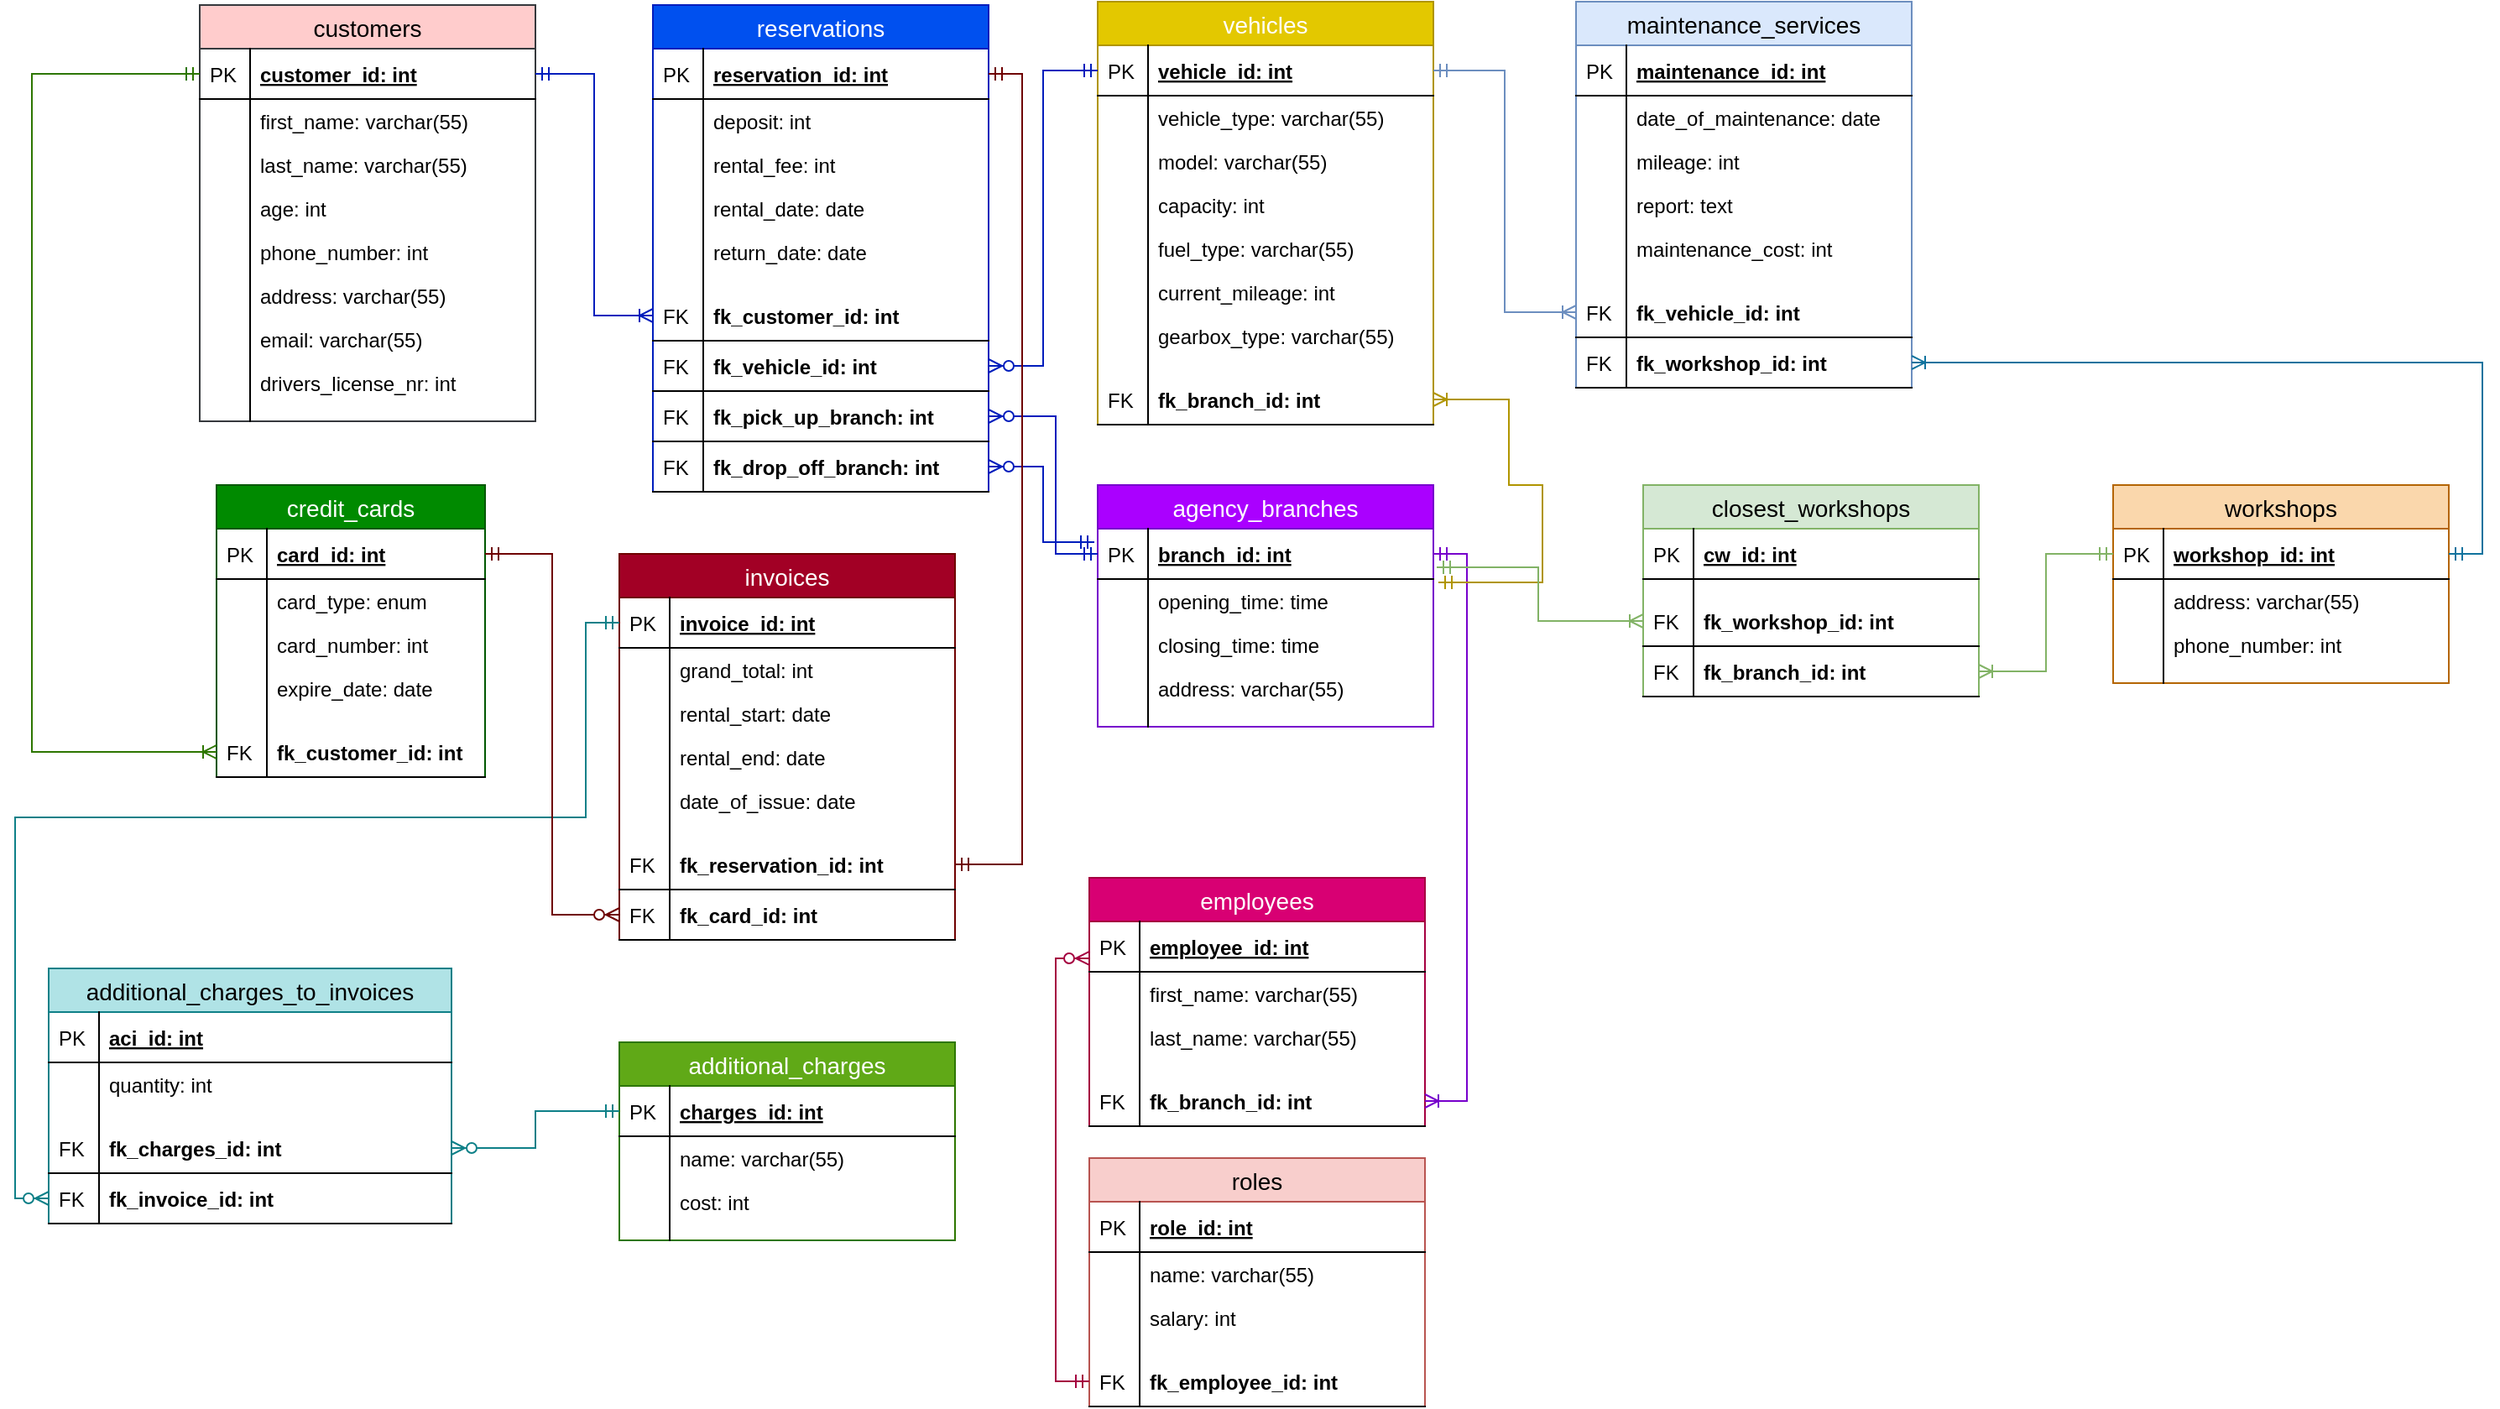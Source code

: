 <mxfile version="10.8.9" type="device"><diagram id="4nUDlGR5OaTAZPVDQe7q" name="Page-1"><mxGraphModel dx="1766" dy="704" grid="1" gridSize="10" guides="1" tooltips="1" connect="1" arrows="1" fold="1" page="1" pageScale="1" pageWidth="850" pageHeight="1100" math="0" shadow="0"><root><mxCell id="0"/><mxCell id="1" parent="0"/><mxCell id="thboX-H0x6YfW079rUM2-104" value="customers" style="swimlane;fontStyle=0;childLayout=stackLayout;horizontal=1;startSize=26;fillColor=#ffcccc;horizontalStack=0;resizeParent=1;resizeParentMax=0;resizeLast=0;collapsible=1;marginBottom=0;swimlaneFillColor=#ffffff;align=center;fontSize=14;strokeColor=#36393d;" parent="1" vertex="1"><mxGeometry x="10" y="46" width="200" height="248" as="geometry"/></mxCell><mxCell id="thboX-H0x6YfW079rUM2-105" value="customer_id: int" style="shape=partialRectangle;top=0;left=0;right=0;bottom=1;align=left;verticalAlign=middle;fillColor=none;spacingLeft=34;spacingRight=4;overflow=hidden;rotatable=0;points=[[0,0.5],[1,0.5]];portConstraint=eastwest;dropTarget=0;fontStyle=5;fontSize=12;" parent="thboX-H0x6YfW079rUM2-104" vertex="1"><mxGeometry y="26" width="200" height="30" as="geometry"/></mxCell><mxCell id="thboX-H0x6YfW079rUM2-106" value="PK" style="shape=partialRectangle;top=0;left=0;bottom=0;fillColor=none;align=left;verticalAlign=middle;spacingLeft=4;spacingRight=4;overflow=hidden;rotatable=0;points=[];portConstraint=eastwest;part=1;fontSize=12;" parent="thboX-H0x6YfW079rUM2-105" vertex="1" connectable="0"><mxGeometry width="30" height="30" as="geometry"/></mxCell><mxCell id="thboX-H0x6YfW079rUM2-107" value="first_name: varchar(55)&#10;" style="shape=partialRectangle;top=0;left=0;right=0;bottom=0;align=left;verticalAlign=top;fillColor=none;spacingLeft=34;spacingRight=4;overflow=hidden;rotatable=0;points=[[0,0.5],[1,0.5]];portConstraint=eastwest;dropTarget=0;fontSize=12;" parent="thboX-H0x6YfW079rUM2-104" vertex="1"><mxGeometry y="56" width="200" height="26" as="geometry"/></mxCell><mxCell id="thboX-H0x6YfW079rUM2-108" value="" style="shape=partialRectangle;top=0;left=0;bottom=0;fillColor=none;align=left;verticalAlign=top;spacingLeft=4;spacingRight=4;overflow=hidden;rotatable=0;points=[];portConstraint=eastwest;part=1;fontSize=12;" parent="thboX-H0x6YfW079rUM2-107" vertex="1" connectable="0"><mxGeometry width="30" height="26" as="geometry"/></mxCell><mxCell id="thboX-H0x6YfW079rUM2-109" value="last_name: varchar(55)&#10;" style="shape=partialRectangle;top=0;left=0;right=0;bottom=0;align=left;verticalAlign=top;fillColor=none;spacingLeft=34;spacingRight=4;overflow=hidden;rotatable=0;points=[[0,0.5],[1,0.5]];portConstraint=eastwest;dropTarget=0;fontSize=12;" parent="thboX-H0x6YfW079rUM2-104" vertex="1"><mxGeometry y="82" width="200" height="26" as="geometry"/></mxCell><mxCell id="thboX-H0x6YfW079rUM2-110" value="" style="shape=partialRectangle;top=0;left=0;bottom=0;fillColor=none;align=left;verticalAlign=top;spacingLeft=4;spacingRight=4;overflow=hidden;rotatable=0;points=[];portConstraint=eastwest;part=1;fontSize=12;" parent="thboX-H0x6YfW079rUM2-109" vertex="1" connectable="0"><mxGeometry width="30" height="26" as="geometry"/></mxCell><mxCell id="thboX-H0x6YfW079rUM2-321" value="age: int&#10;" style="shape=partialRectangle;top=0;left=0;right=0;bottom=0;align=left;verticalAlign=top;fillColor=none;spacingLeft=34;spacingRight=4;overflow=hidden;rotatable=0;points=[[0,0.5],[1,0.5]];portConstraint=eastwest;dropTarget=0;fontSize=12;" parent="thboX-H0x6YfW079rUM2-104" vertex="1"><mxGeometry y="108" width="200" height="26" as="geometry"/></mxCell><mxCell id="thboX-H0x6YfW079rUM2-322" value="" style="shape=partialRectangle;top=0;left=0;bottom=0;fillColor=none;align=left;verticalAlign=top;spacingLeft=4;spacingRight=4;overflow=hidden;rotatable=0;points=[];portConstraint=eastwest;part=1;fontSize=12;" parent="thboX-H0x6YfW079rUM2-321" vertex="1" connectable="0"><mxGeometry width="30" height="26" as="geometry"/></mxCell><mxCell id="thboX-H0x6YfW079rUM2-111" value="phone_number: int&#10;" style="shape=partialRectangle;top=0;left=0;right=0;bottom=0;align=left;verticalAlign=top;fillColor=none;spacingLeft=34;spacingRight=4;overflow=hidden;rotatable=0;points=[[0,0.5],[1,0.5]];portConstraint=eastwest;dropTarget=0;fontSize=12;" parent="thboX-H0x6YfW079rUM2-104" vertex="1"><mxGeometry y="134" width="200" height="26" as="geometry"/></mxCell><mxCell id="thboX-H0x6YfW079rUM2-112" value="" style="shape=partialRectangle;top=0;left=0;bottom=0;fillColor=none;align=left;verticalAlign=top;spacingLeft=4;spacingRight=4;overflow=hidden;rotatable=0;points=[];portConstraint=eastwest;part=1;fontSize=12;" parent="thboX-H0x6YfW079rUM2-111" vertex="1" connectable="0"><mxGeometry width="30" height="26" as="geometry"/></mxCell><mxCell id="thboX-H0x6YfW079rUM2-117" value="address: varchar(55)&#10;" style="shape=partialRectangle;top=0;left=0;right=0;bottom=0;align=left;verticalAlign=top;fillColor=none;spacingLeft=34;spacingRight=4;overflow=hidden;rotatable=0;points=[[0,0.5],[1,0.5]];portConstraint=eastwest;dropTarget=0;fontSize=12;" parent="thboX-H0x6YfW079rUM2-104" vertex="1"><mxGeometry y="160" width="200" height="26" as="geometry"/></mxCell><mxCell id="thboX-H0x6YfW079rUM2-118" value="" style="shape=partialRectangle;top=0;left=0;bottom=0;fillColor=none;align=left;verticalAlign=top;spacingLeft=4;spacingRight=4;overflow=hidden;rotatable=0;points=[];portConstraint=eastwest;part=1;fontSize=12;" parent="thboX-H0x6YfW079rUM2-117" vertex="1" connectable="0"><mxGeometry width="30" height="26" as="geometry"/></mxCell><mxCell id="thboX-H0x6YfW079rUM2-319" value="email: varchar(55)&#10;" style="shape=partialRectangle;top=0;left=0;right=0;bottom=0;align=left;verticalAlign=top;fillColor=none;spacingLeft=34;spacingRight=4;overflow=hidden;rotatable=0;points=[[0,0.5],[1,0.5]];portConstraint=eastwest;dropTarget=0;fontSize=12;" parent="thboX-H0x6YfW079rUM2-104" vertex="1"><mxGeometry y="186" width="200" height="26" as="geometry"/></mxCell><mxCell id="thboX-H0x6YfW079rUM2-320" value="" style="shape=partialRectangle;top=0;left=0;bottom=0;fillColor=none;align=left;verticalAlign=top;spacingLeft=4;spacingRight=4;overflow=hidden;rotatable=0;points=[];portConstraint=eastwest;part=1;fontSize=12;" parent="thboX-H0x6YfW079rUM2-319" vertex="1" connectable="0"><mxGeometry width="30" height="26" as="geometry"/></mxCell><mxCell id="thboX-H0x6YfW079rUM2-119" value="drivers_license_nr: int&#10;" style="shape=partialRectangle;top=0;left=0;right=0;bottom=0;align=left;verticalAlign=top;fillColor=none;spacingLeft=34;spacingRight=4;overflow=hidden;rotatable=0;points=[[0,0.5],[1,0.5]];portConstraint=eastwest;dropTarget=0;fontSize=12;" parent="thboX-H0x6YfW079rUM2-104" vertex="1"><mxGeometry y="212" width="200" height="26" as="geometry"/></mxCell><mxCell id="thboX-H0x6YfW079rUM2-120" value="" style="shape=partialRectangle;top=0;left=0;bottom=0;fillColor=none;align=left;verticalAlign=top;spacingLeft=4;spacingRight=4;overflow=hidden;rotatable=0;points=[];portConstraint=eastwest;part=1;fontSize=12;" parent="thboX-H0x6YfW079rUM2-119" vertex="1" connectable="0"><mxGeometry width="30" height="26" as="geometry"/></mxCell><mxCell id="thboX-H0x6YfW079rUM2-113" value="" style="shape=partialRectangle;top=0;left=0;right=0;bottom=0;align=left;verticalAlign=top;fillColor=none;spacingLeft=34;spacingRight=4;overflow=hidden;rotatable=0;points=[[0,0.5],[1,0.5]];portConstraint=eastwest;dropTarget=0;fontSize=12;" parent="thboX-H0x6YfW079rUM2-104" vertex="1"><mxGeometry y="238" width="200" height="10" as="geometry"/></mxCell><mxCell id="thboX-H0x6YfW079rUM2-114" value="" style="shape=partialRectangle;top=0;left=0;bottom=0;fillColor=none;align=left;verticalAlign=top;spacingLeft=4;spacingRight=4;overflow=hidden;rotatable=0;points=[];portConstraint=eastwest;part=1;fontSize=12;" parent="thboX-H0x6YfW079rUM2-113" vertex="1" connectable="0"><mxGeometry width="30" height="10" as="geometry"/></mxCell><mxCell id="thboX-H0x6YfW079rUM2-123" value="credit_cards" style="swimlane;fontStyle=0;childLayout=stackLayout;horizontal=1;startSize=26;fillColor=#008a00;horizontalStack=0;resizeParent=1;resizeParentMax=0;resizeLast=0;collapsible=1;marginBottom=0;swimlaneFillColor=#ffffff;align=center;fontSize=14;strokeColor=#005700;fontColor=#ffffff;" parent="1" vertex="1"><mxGeometry x="20" y="332" width="160" height="174" as="geometry"/></mxCell><mxCell id="thboX-H0x6YfW079rUM2-124" value="card_id: int" style="shape=partialRectangle;top=0;left=0;right=0;bottom=1;align=left;verticalAlign=middle;fillColor=none;spacingLeft=34;spacingRight=4;overflow=hidden;rotatable=0;points=[[0,0.5],[1,0.5]];portConstraint=eastwest;dropTarget=0;fontStyle=5;fontSize=12;" parent="thboX-H0x6YfW079rUM2-123" vertex="1"><mxGeometry y="26" width="160" height="30" as="geometry"/></mxCell><mxCell id="thboX-H0x6YfW079rUM2-125" value="PK" style="shape=partialRectangle;top=0;left=0;bottom=0;fillColor=none;align=left;verticalAlign=middle;spacingLeft=4;spacingRight=4;overflow=hidden;rotatable=0;points=[];portConstraint=eastwest;part=1;fontSize=12;" parent="thboX-H0x6YfW079rUM2-124" vertex="1" connectable="0"><mxGeometry width="30" height="30" as="geometry"/></mxCell><mxCell id="thboX-H0x6YfW079rUM2-138" value="card_type: enum" style="shape=partialRectangle;top=0;left=0;right=0;bottom=0;align=left;verticalAlign=top;fillColor=none;spacingLeft=34;spacingRight=4;overflow=hidden;rotatable=0;points=[[0,0.5],[1,0.5]];portConstraint=eastwest;dropTarget=0;fontSize=12;" parent="thboX-H0x6YfW079rUM2-123" vertex="1"><mxGeometry y="56" width="160" height="26" as="geometry"/></mxCell><mxCell id="thboX-H0x6YfW079rUM2-139" value="" style="shape=partialRectangle;top=0;left=0;bottom=0;fillColor=none;align=left;verticalAlign=top;spacingLeft=4;spacingRight=4;overflow=hidden;rotatable=0;points=[];portConstraint=eastwest;part=1;fontSize=12;" parent="thboX-H0x6YfW079rUM2-138" vertex="1" connectable="0"><mxGeometry width="30" height="26" as="geometry"/></mxCell><mxCell id="thboX-H0x6YfW079rUM2-126" value="card_number: int" style="shape=partialRectangle;top=0;left=0;right=0;bottom=0;align=left;verticalAlign=top;fillColor=none;spacingLeft=34;spacingRight=4;overflow=hidden;rotatable=0;points=[[0,0.5],[1,0.5]];portConstraint=eastwest;dropTarget=0;fontSize=12;" parent="thboX-H0x6YfW079rUM2-123" vertex="1"><mxGeometry y="82" width="160" height="26" as="geometry"/></mxCell><mxCell id="thboX-H0x6YfW079rUM2-127" value="" style="shape=partialRectangle;top=0;left=0;bottom=0;fillColor=none;align=left;verticalAlign=top;spacingLeft=4;spacingRight=4;overflow=hidden;rotatable=0;points=[];portConstraint=eastwest;part=1;fontSize=12;" parent="thboX-H0x6YfW079rUM2-126" vertex="1" connectable="0"><mxGeometry width="30" height="26" as="geometry"/></mxCell><mxCell id="thboX-H0x6YfW079rUM2-128" value="expire_date: date" style="shape=partialRectangle;top=0;left=0;right=0;bottom=0;align=left;verticalAlign=top;fillColor=none;spacingLeft=34;spacingRight=4;overflow=hidden;rotatable=0;points=[[0,0.5],[1,0.5]];portConstraint=eastwest;dropTarget=0;fontSize=12;" parent="thboX-H0x6YfW079rUM2-123" vertex="1"><mxGeometry y="108" width="160" height="26" as="geometry"/></mxCell><mxCell id="thboX-H0x6YfW079rUM2-129" value="" style="shape=partialRectangle;top=0;left=0;bottom=0;fillColor=none;align=left;verticalAlign=top;spacingLeft=4;spacingRight=4;overflow=hidden;rotatable=0;points=[];portConstraint=eastwest;part=1;fontSize=12;" parent="thboX-H0x6YfW079rUM2-128" vertex="1" connectable="0"><mxGeometry width="30" height="26" as="geometry"/></mxCell><mxCell id="thboX-H0x6YfW079rUM2-132" value="" style="shape=partialRectangle;top=0;left=0;right=0;bottom=0;align=left;verticalAlign=top;fillColor=none;spacingLeft=34;spacingRight=4;overflow=hidden;rotatable=0;points=[[0,0.5],[1,0.5]];portConstraint=eastwest;dropTarget=0;fontSize=12;" parent="thboX-H0x6YfW079rUM2-123" vertex="1"><mxGeometry y="134" width="160" height="10" as="geometry"/></mxCell><mxCell id="thboX-H0x6YfW079rUM2-133" value="" style="shape=partialRectangle;top=0;left=0;bottom=0;fillColor=none;align=left;verticalAlign=top;spacingLeft=4;spacingRight=4;overflow=hidden;rotatable=0;points=[];portConstraint=eastwest;part=1;fontSize=12;" parent="thboX-H0x6YfW079rUM2-132" vertex="1" connectable="0"><mxGeometry width="30" height="10" as="geometry"/></mxCell><mxCell id="thboX-H0x6YfW079rUM2-251" value="fk_customer_id: int" style="shape=partialRectangle;top=0;left=0;right=0;bottom=1;align=left;verticalAlign=middle;fillColor=none;spacingLeft=34;spacingRight=4;overflow=hidden;rotatable=0;points=[[0,0.5],[1,0.5]];portConstraint=eastwest;dropTarget=0;fontStyle=1;fontSize=12;" parent="thboX-H0x6YfW079rUM2-123" vertex="1"><mxGeometry y="144" width="160" height="30" as="geometry"/></mxCell><mxCell id="thboX-H0x6YfW079rUM2-252" value="FK" style="shape=partialRectangle;top=0;left=0;bottom=0;fillColor=none;align=left;verticalAlign=middle;spacingLeft=4;spacingRight=4;overflow=hidden;rotatable=0;points=[];portConstraint=eastwest;part=1;fontSize=12;" parent="thboX-H0x6YfW079rUM2-251" vertex="1" connectable="0"><mxGeometry width="30" height="30" as="geometry"/></mxCell><mxCell id="thboX-H0x6YfW079rUM2-153" value="reservations" style="swimlane;fontStyle=0;childLayout=stackLayout;horizontal=1;startSize=26;fillColor=#0050ef;horizontalStack=0;resizeParent=1;resizeParentMax=0;resizeLast=0;collapsible=1;marginBottom=0;swimlaneFillColor=#ffffff;align=center;fontSize=14;strokeColor=#001DBC;fontColor=#ffffff;" parent="1" vertex="1"><mxGeometry x="280" y="46" width="200" height="290" as="geometry"/></mxCell><mxCell id="thboX-H0x6YfW079rUM2-154" value="reservation_id: int" style="shape=partialRectangle;top=0;left=0;right=0;bottom=1;align=left;verticalAlign=middle;fillColor=none;spacingLeft=34;spacingRight=4;overflow=hidden;rotatable=0;points=[[0,0.5],[1,0.5]];portConstraint=eastwest;dropTarget=0;fontStyle=5;fontSize=12;" parent="thboX-H0x6YfW079rUM2-153" vertex="1"><mxGeometry y="26" width="200" height="30" as="geometry"/></mxCell><mxCell id="thboX-H0x6YfW079rUM2-155" value="PK" style="shape=partialRectangle;top=0;left=0;bottom=0;fillColor=none;align=left;verticalAlign=middle;spacingLeft=4;spacingRight=4;overflow=hidden;rotatable=0;points=[];portConstraint=eastwest;part=1;fontSize=12;" parent="thboX-H0x6YfW079rUM2-154" vertex="1" connectable="0"><mxGeometry width="30" height="30" as="geometry"/></mxCell><mxCell id="thboX-H0x6YfW079rUM2-156" value="deposit: int&#10;" style="shape=partialRectangle;top=0;left=0;right=0;bottom=0;align=left;verticalAlign=top;fillColor=none;spacingLeft=34;spacingRight=4;overflow=hidden;rotatable=0;points=[[0,0.5],[1,0.5]];portConstraint=eastwest;dropTarget=0;fontSize=12;" parent="thboX-H0x6YfW079rUM2-153" vertex="1"><mxGeometry y="56" width="200" height="26" as="geometry"/></mxCell><mxCell id="thboX-H0x6YfW079rUM2-157" value="" style="shape=partialRectangle;top=0;left=0;bottom=0;fillColor=none;align=left;verticalAlign=top;spacingLeft=4;spacingRight=4;overflow=hidden;rotatable=0;points=[];portConstraint=eastwest;part=1;fontSize=12;" parent="thboX-H0x6YfW079rUM2-156" vertex="1" connectable="0"><mxGeometry width="30" height="26" as="geometry"/></mxCell><mxCell id="thboX-H0x6YfW079rUM2-158" value="rental_fee: int" style="shape=partialRectangle;top=0;left=0;right=0;bottom=0;align=left;verticalAlign=top;fillColor=none;spacingLeft=34;spacingRight=4;overflow=hidden;rotatable=0;points=[[0,0.5],[1,0.5]];portConstraint=eastwest;dropTarget=0;fontSize=12;" parent="thboX-H0x6YfW079rUM2-153" vertex="1"><mxGeometry y="82" width="200" height="26" as="geometry"/></mxCell><mxCell id="thboX-H0x6YfW079rUM2-159" value="" style="shape=partialRectangle;top=0;left=0;bottom=0;fillColor=none;align=left;verticalAlign=top;spacingLeft=4;spacingRight=4;overflow=hidden;rotatable=0;points=[];portConstraint=eastwest;part=1;fontSize=12;" parent="thboX-H0x6YfW079rUM2-158" vertex="1" connectable="0"><mxGeometry width="30" height="26" as="geometry"/></mxCell><mxCell id="thboX-H0x6YfW079rUM2-160" value="rental_date: date&#10;" style="shape=partialRectangle;top=0;left=0;right=0;bottom=0;align=left;verticalAlign=top;fillColor=none;spacingLeft=34;spacingRight=4;overflow=hidden;rotatable=0;points=[[0,0.5],[1,0.5]];portConstraint=eastwest;dropTarget=0;fontSize=12;" parent="thboX-H0x6YfW079rUM2-153" vertex="1"><mxGeometry y="108" width="200" height="26" as="geometry"/></mxCell><mxCell id="thboX-H0x6YfW079rUM2-161" value="" style="shape=partialRectangle;top=0;left=0;bottom=0;fillColor=none;align=left;verticalAlign=top;spacingLeft=4;spacingRight=4;overflow=hidden;rotatable=0;points=[];portConstraint=eastwest;part=1;fontSize=12;" parent="thboX-H0x6YfW079rUM2-160" vertex="1" connectable="0"><mxGeometry width="30" height="26" as="geometry"/></mxCell><mxCell id="thboX-H0x6YfW079rUM2-162" value="return_date: date&#10;" style="shape=partialRectangle;top=0;left=0;right=0;bottom=0;align=left;verticalAlign=top;fillColor=none;spacingLeft=34;spacingRight=4;overflow=hidden;rotatable=0;points=[[0,0.5],[1,0.5]];portConstraint=eastwest;dropTarget=0;fontSize=12;" parent="thboX-H0x6YfW079rUM2-153" vertex="1"><mxGeometry y="134" width="200" height="26" as="geometry"/></mxCell><mxCell id="thboX-H0x6YfW079rUM2-163" value="" style="shape=partialRectangle;top=0;left=0;bottom=0;fillColor=none;align=left;verticalAlign=top;spacingLeft=4;spacingRight=4;overflow=hidden;rotatable=0;points=[];portConstraint=eastwest;part=1;fontSize=12;" parent="thboX-H0x6YfW079rUM2-162" vertex="1" connectable="0"><mxGeometry width="30" height="26" as="geometry"/></mxCell><mxCell id="thboX-H0x6YfW079rUM2-168" value="" style="shape=partialRectangle;top=0;left=0;right=0;bottom=0;align=left;verticalAlign=top;fillColor=none;spacingLeft=34;spacingRight=4;overflow=hidden;rotatable=0;points=[[0,0.5],[1,0.5]];portConstraint=eastwest;dropTarget=0;fontSize=12;" parent="thboX-H0x6YfW079rUM2-153" vertex="1"><mxGeometry y="160" width="200" height="10" as="geometry"/></mxCell><mxCell id="thboX-H0x6YfW079rUM2-169" value="" style="shape=partialRectangle;top=0;left=0;bottom=0;fillColor=none;align=left;verticalAlign=top;spacingLeft=4;spacingRight=4;overflow=hidden;rotatable=0;points=[];portConstraint=eastwest;part=1;fontSize=12;" parent="thboX-H0x6YfW079rUM2-168" vertex="1" connectable="0"><mxGeometry width="30" height="10" as="geometry"/></mxCell><mxCell id="thboX-H0x6YfW079rUM2-254" value="fk_customer_id: int" style="shape=partialRectangle;top=0;left=0;right=0;bottom=1;align=left;verticalAlign=middle;fillColor=none;spacingLeft=34;spacingRight=4;overflow=hidden;rotatable=0;points=[[0,0.5],[1,0.5]];portConstraint=eastwest;dropTarget=0;fontStyle=1;fontSize=12;" parent="thboX-H0x6YfW079rUM2-153" vertex="1"><mxGeometry y="170" width="200" height="30" as="geometry"/></mxCell><mxCell id="thboX-H0x6YfW079rUM2-255" value="FK" style="shape=partialRectangle;top=0;left=0;bottom=0;fillColor=none;align=left;verticalAlign=middle;spacingLeft=4;spacingRight=4;overflow=hidden;rotatable=0;points=[];portConstraint=eastwest;part=1;fontSize=12;" parent="thboX-H0x6YfW079rUM2-254" vertex="1" connectable="0"><mxGeometry width="30" height="30" as="geometry"/></mxCell><mxCell id="thboX-H0x6YfW079rUM2-257" value="fk_vehicle_id: int" style="shape=partialRectangle;top=0;left=0;right=0;bottom=1;align=left;verticalAlign=middle;fillColor=none;spacingLeft=34;spacingRight=4;overflow=hidden;rotatable=0;points=[[0,0.5],[1,0.5]];portConstraint=eastwest;dropTarget=0;fontStyle=1;fontSize=12;" parent="thboX-H0x6YfW079rUM2-153" vertex="1"><mxGeometry y="200" width="200" height="30" as="geometry"/></mxCell><mxCell id="thboX-H0x6YfW079rUM2-258" value="FK" style="shape=partialRectangle;top=0;left=0;bottom=0;fillColor=none;align=left;verticalAlign=middle;spacingLeft=4;spacingRight=4;overflow=hidden;rotatable=0;points=[];portConstraint=eastwest;part=1;fontSize=12;" parent="thboX-H0x6YfW079rUM2-257" vertex="1" connectable="0"><mxGeometry width="30" height="30" as="geometry"/></mxCell><mxCell id="thboX-H0x6YfW079rUM2-260" value="fk_pick_up_branch: int" style="shape=partialRectangle;top=0;left=0;right=0;bottom=1;align=left;verticalAlign=middle;fillColor=none;spacingLeft=34;spacingRight=4;overflow=hidden;rotatable=0;points=[[0,0.5],[1,0.5]];portConstraint=eastwest;dropTarget=0;fontStyle=1;fontSize=12;" parent="thboX-H0x6YfW079rUM2-153" vertex="1"><mxGeometry y="230" width="200" height="30" as="geometry"/></mxCell><mxCell id="thboX-H0x6YfW079rUM2-261" value="FK" style="shape=partialRectangle;top=0;left=0;bottom=0;fillColor=none;align=left;verticalAlign=middle;spacingLeft=4;spacingRight=4;overflow=hidden;rotatable=0;points=[];portConstraint=eastwest;part=1;fontSize=12;" parent="thboX-H0x6YfW079rUM2-260" vertex="1" connectable="0"><mxGeometry width="30" height="30" as="geometry"/></mxCell><mxCell id="thboX-H0x6YfW079rUM2-263" value="fk_drop_off_branch: int" style="shape=partialRectangle;top=0;left=0;right=0;bottom=1;align=left;verticalAlign=middle;fillColor=none;spacingLeft=34;spacingRight=4;overflow=hidden;rotatable=0;points=[[0,0.5],[1,0.5]];portConstraint=eastwest;dropTarget=0;fontStyle=1;fontSize=12;" parent="thboX-H0x6YfW079rUM2-153" vertex="1"><mxGeometry y="260" width="200" height="30" as="geometry"/></mxCell><mxCell id="thboX-H0x6YfW079rUM2-264" value="FK" style="shape=partialRectangle;top=0;left=0;bottom=0;fillColor=none;align=left;verticalAlign=middle;spacingLeft=4;spacingRight=4;overflow=hidden;rotatable=0;points=[];portConstraint=eastwest;part=1;fontSize=12;" parent="thboX-H0x6YfW079rUM2-263" vertex="1" connectable="0"><mxGeometry width="30" height="30" as="geometry"/></mxCell><mxCell id="thboX-H0x6YfW079rUM2-170" value="vehicles" style="swimlane;fontStyle=0;childLayout=stackLayout;horizontal=1;startSize=26;fillColor=#e3c800;horizontalStack=0;resizeParent=1;resizeParentMax=0;resizeLast=0;collapsible=1;marginBottom=0;swimlaneFillColor=#ffffff;align=center;fontSize=14;strokeColor=#B09500;fontColor=#ffffff;" parent="1" vertex="1"><mxGeometry x="545" y="44" width="200" height="252" as="geometry"/></mxCell><mxCell id="thboX-H0x6YfW079rUM2-171" value="vehicle_id: int" style="shape=partialRectangle;top=0;left=0;right=0;bottom=1;align=left;verticalAlign=middle;fillColor=none;spacingLeft=34;spacingRight=4;overflow=hidden;rotatable=0;points=[[0,0.5],[1,0.5]];portConstraint=eastwest;dropTarget=0;fontStyle=5;fontSize=12;" parent="thboX-H0x6YfW079rUM2-170" vertex="1"><mxGeometry y="26" width="200" height="30" as="geometry"/></mxCell><mxCell id="thboX-H0x6YfW079rUM2-172" value="PK" style="shape=partialRectangle;top=0;left=0;bottom=0;fillColor=none;align=left;verticalAlign=middle;spacingLeft=4;spacingRight=4;overflow=hidden;rotatable=0;points=[];portConstraint=eastwest;part=1;fontSize=12;" parent="thboX-H0x6YfW079rUM2-171" vertex="1" connectable="0"><mxGeometry width="30" height="30" as="geometry"/></mxCell><mxCell id="thboX-H0x6YfW079rUM2-173" value="vehicle_type: varchar(55)&#10;" style="shape=partialRectangle;top=0;left=0;right=0;bottom=0;align=left;verticalAlign=top;fillColor=none;spacingLeft=34;spacingRight=4;overflow=hidden;rotatable=0;points=[[0,0.5],[1,0.5]];portConstraint=eastwest;dropTarget=0;fontSize=12;" parent="thboX-H0x6YfW079rUM2-170" vertex="1"><mxGeometry y="56" width="200" height="26" as="geometry"/></mxCell><mxCell id="thboX-H0x6YfW079rUM2-174" value="" style="shape=partialRectangle;top=0;left=0;bottom=0;fillColor=none;align=left;verticalAlign=top;spacingLeft=4;spacingRight=4;overflow=hidden;rotatable=0;points=[];portConstraint=eastwest;part=1;fontSize=12;" parent="thboX-H0x6YfW079rUM2-173" vertex="1" connectable="0"><mxGeometry width="30" height="26" as="geometry"/></mxCell><mxCell id="thboX-H0x6YfW079rUM2-175" value="model: varchar(55)&#10;" style="shape=partialRectangle;top=0;left=0;right=0;bottom=0;align=left;verticalAlign=top;fillColor=none;spacingLeft=34;spacingRight=4;overflow=hidden;rotatable=0;points=[[0,0.5],[1,0.5]];portConstraint=eastwest;dropTarget=0;fontSize=12;" parent="thboX-H0x6YfW079rUM2-170" vertex="1"><mxGeometry y="82" width="200" height="26" as="geometry"/></mxCell><mxCell id="thboX-H0x6YfW079rUM2-176" value="" style="shape=partialRectangle;top=0;left=0;bottom=0;fillColor=none;align=left;verticalAlign=top;spacingLeft=4;spacingRight=4;overflow=hidden;rotatable=0;points=[];portConstraint=eastwest;part=1;fontSize=12;" parent="thboX-H0x6YfW079rUM2-175" vertex="1" connectable="0"><mxGeometry width="30" height="26" as="geometry"/></mxCell><mxCell id="thboX-H0x6YfW079rUM2-177" value="capacity: int&#10;" style="shape=partialRectangle;top=0;left=0;right=0;bottom=0;align=left;verticalAlign=top;fillColor=none;spacingLeft=34;spacingRight=4;overflow=hidden;rotatable=0;points=[[0,0.5],[1,0.5]];portConstraint=eastwest;dropTarget=0;fontSize=12;" parent="thboX-H0x6YfW079rUM2-170" vertex="1"><mxGeometry y="108" width="200" height="26" as="geometry"/></mxCell><mxCell id="thboX-H0x6YfW079rUM2-178" value="" style="shape=partialRectangle;top=0;left=0;bottom=0;fillColor=none;align=left;verticalAlign=top;spacingLeft=4;spacingRight=4;overflow=hidden;rotatable=0;points=[];portConstraint=eastwest;part=1;fontSize=12;" parent="thboX-H0x6YfW079rUM2-177" vertex="1" connectable="0"><mxGeometry width="30" height="26" as="geometry"/></mxCell><mxCell id="thboX-H0x6YfW079rUM2-179" value="fuel_type: varchar(55)&#10;" style="shape=partialRectangle;top=0;left=0;right=0;bottom=0;align=left;verticalAlign=top;fillColor=none;spacingLeft=34;spacingRight=4;overflow=hidden;rotatable=0;points=[[0,0.5],[1,0.5]];portConstraint=eastwest;dropTarget=0;fontSize=12;" parent="thboX-H0x6YfW079rUM2-170" vertex="1"><mxGeometry y="134" width="200" height="26" as="geometry"/></mxCell><mxCell id="thboX-H0x6YfW079rUM2-180" value="" style="shape=partialRectangle;top=0;left=0;bottom=0;fillColor=none;align=left;verticalAlign=top;spacingLeft=4;spacingRight=4;overflow=hidden;rotatable=0;points=[];portConstraint=eastwest;part=1;fontSize=12;" parent="thboX-H0x6YfW079rUM2-179" vertex="1" connectable="0"><mxGeometry width="30" height="26" as="geometry"/></mxCell><mxCell id="bOX1IHm9F0z3cAsMPPhx-18" value="current_mileage: int&#10;&#10;" style="shape=partialRectangle;top=0;left=0;right=0;bottom=0;align=left;verticalAlign=top;fillColor=none;spacingLeft=34;spacingRight=4;overflow=hidden;rotatable=0;points=[[0,0.5],[1,0.5]];portConstraint=eastwest;dropTarget=0;fontSize=12;" parent="thboX-H0x6YfW079rUM2-170" vertex="1"><mxGeometry y="160" width="200" height="26" as="geometry"/></mxCell><mxCell id="bOX1IHm9F0z3cAsMPPhx-19" value="" style="shape=partialRectangle;top=0;left=0;bottom=0;fillColor=none;align=left;verticalAlign=top;spacingLeft=4;spacingRight=4;overflow=hidden;rotatable=0;points=[];portConstraint=eastwest;part=1;fontSize=12;" parent="bOX1IHm9F0z3cAsMPPhx-18" vertex="1" connectable="0"><mxGeometry width="30" height="26" as="geometry"/></mxCell><mxCell id="thboX-H0x6YfW079rUM2-181" value="gearbox_type: varchar(55)&#10;&#10;" style="shape=partialRectangle;top=0;left=0;right=0;bottom=0;align=left;verticalAlign=top;fillColor=none;spacingLeft=34;spacingRight=4;overflow=hidden;rotatable=0;points=[[0,0.5],[1,0.5]];portConstraint=eastwest;dropTarget=0;fontSize=12;" parent="thboX-H0x6YfW079rUM2-170" vertex="1"><mxGeometry y="186" width="200" height="26" as="geometry"/></mxCell><mxCell id="thboX-H0x6YfW079rUM2-182" value="" style="shape=partialRectangle;top=0;left=0;bottom=0;fillColor=none;align=left;verticalAlign=top;spacingLeft=4;spacingRight=4;overflow=hidden;rotatable=0;points=[];portConstraint=eastwest;part=1;fontSize=12;" parent="thboX-H0x6YfW079rUM2-181" vertex="1" connectable="0"><mxGeometry width="30" height="26" as="geometry"/></mxCell><mxCell id="thboX-H0x6YfW079rUM2-185" value="" style="shape=partialRectangle;top=0;left=0;right=0;bottom=0;align=left;verticalAlign=top;fillColor=none;spacingLeft=34;spacingRight=4;overflow=hidden;rotatable=0;points=[[0,0.5],[1,0.5]];portConstraint=eastwest;dropTarget=0;fontSize=12;" parent="thboX-H0x6YfW079rUM2-170" vertex="1"><mxGeometry y="212" width="200" height="10" as="geometry"/></mxCell><mxCell id="thboX-H0x6YfW079rUM2-186" value="" style="shape=partialRectangle;top=0;left=0;bottom=0;fillColor=none;align=left;verticalAlign=top;spacingLeft=4;spacingRight=4;overflow=hidden;rotatable=0;points=[];portConstraint=eastwest;part=1;fontSize=12;" parent="thboX-H0x6YfW079rUM2-185" vertex="1" connectable="0"><mxGeometry width="30" height="10" as="geometry"/></mxCell><mxCell id="thboX-H0x6YfW079rUM2-277" value="fk_branch_id: int" style="shape=partialRectangle;top=0;left=0;right=0;bottom=1;align=left;verticalAlign=middle;fillColor=none;spacingLeft=34;spacingRight=4;overflow=hidden;rotatable=0;points=[[0,0.5],[1,0.5]];portConstraint=eastwest;dropTarget=0;fontStyle=1;fontSize=12;" parent="thboX-H0x6YfW079rUM2-170" vertex="1"><mxGeometry y="222" width="200" height="30" as="geometry"/></mxCell><mxCell id="thboX-H0x6YfW079rUM2-278" value="FK" style="shape=partialRectangle;top=0;left=0;bottom=0;fillColor=none;align=left;verticalAlign=middle;spacingLeft=4;spacingRight=4;overflow=hidden;rotatable=0;points=[];portConstraint=eastwest;part=1;fontSize=12;" parent="thboX-H0x6YfW079rUM2-277" vertex="1" connectable="0"><mxGeometry width="30" height="30" as="geometry"/></mxCell><mxCell id="thboX-H0x6YfW079rUM2-187" value="employees" style="swimlane;fontStyle=0;childLayout=stackLayout;horizontal=1;startSize=26;fillColor=#d80073;horizontalStack=0;resizeParent=1;resizeParentMax=0;resizeLast=0;collapsible=1;marginBottom=0;swimlaneFillColor=#ffffff;align=center;fontSize=14;strokeColor=#A50040;fontColor=#ffffff;" parent="1" vertex="1"><mxGeometry x="540" y="566" width="200" height="148" as="geometry"/></mxCell><mxCell id="thboX-H0x6YfW079rUM2-188" value="employee_id: int" style="shape=partialRectangle;top=0;left=0;right=0;bottom=1;align=left;verticalAlign=middle;fillColor=none;spacingLeft=34;spacingRight=4;overflow=hidden;rotatable=0;points=[[0,0.5],[1,0.5]];portConstraint=eastwest;dropTarget=0;fontStyle=5;fontSize=12;" parent="thboX-H0x6YfW079rUM2-187" vertex="1"><mxGeometry y="26" width="200" height="30" as="geometry"/></mxCell><mxCell id="thboX-H0x6YfW079rUM2-189" value="PK" style="shape=partialRectangle;top=0;left=0;bottom=0;fillColor=none;align=left;verticalAlign=middle;spacingLeft=4;spacingRight=4;overflow=hidden;rotatable=0;points=[];portConstraint=eastwest;part=1;fontSize=12;" parent="thboX-H0x6YfW079rUM2-188" vertex="1" connectable="0"><mxGeometry width="30" height="30" as="geometry"/></mxCell><mxCell id="thboX-H0x6YfW079rUM2-190" value="first_name: varchar(55)&#10;" style="shape=partialRectangle;top=0;left=0;right=0;bottom=0;align=left;verticalAlign=top;fillColor=none;spacingLeft=34;spacingRight=4;overflow=hidden;rotatable=0;points=[[0,0.5],[1,0.5]];portConstraint=eastwest;dropTarget=0;fontSize=12;" parent="thboX-H0x6YfW079rUM2-187" vertex="1"><mxGeometry y="56" width="200" height="26" as="geometry"/></mxCell><mxCell id="thboX-H0x6YfW079rUM2-191" value="" style="shape=partialRectangle;top=0;left=0;bottom=0;fillColor=none;align=left;verticalAlign=top;spacingLeft=4;spacingRight=4;overflow=hidden;rotatable=0;points=[];portConstraint=eastwest;part=1;fontSize=12;" parent="thboX-H0x6YfW079rUM2-190" vertex="1" connectable="0"><mxGeometry width="30" height="26" as="geometry"/></mxCell><mxCell id="thboX-H0x6YfW079rUM2-192" value="last_name: varchar(55)&#10;" style="shape=partialRectangle;top=0;left=0;right=0;bottom=0;align=left;verticalAlign=top;fillColor=none;spacingLeft=34;spacingRight=4;overflow=hidden;rotatable=0;points=[[0,0.5],[1,0.5]];portConstraint=eastwest;dropTarget=0;fontSize=12;" parent="thboX-H0x6YfW079rUM2-187" vertex="1"><mxGeometry y="82" width="200" height="26" as="geometry"/></mxCell><mxCell id="thboX-H0x6YfW079rUM2-193" value="" style="shape=partialRectangle;top=0;left=0;bottom=0;fillColor=none;align=left;verticalAlign=top;spacingLeft=4;spacingRight=4;overflow=hidden;rotatable=0;points=[];portConstraint=eastwest;part=1;fontSize=12;" parent="thboX-H0x6YfW079rUM2-192" vertex="1" connectable="0"><mxGeometry width="30" height="26" as="geometry"/></mxCell><mxCell id="thboX-H0x6YfW079rUM2-202" value="" style="shape=partialRectangle;top=0;left=0;right=0;bottom=0;align=left;verticalAlign=top;fillColor=none;spacingLeft=34;spacingRight=4;overflow=hidden;rotatable=0;points=[[0,0.5],[1,0.5]];portConstraint=eastwest;dropTarget=0;fontSize=12;" parent="thboX-H0x6YfW079rUM2-187" vertex="1"><mxGeometry y="108" width="200" height="10" as="geometry"/></mxCell><mxCell id="thboX-H0x6YfW079rUM2-203" value="" style="shape=partialRectangle;top=0;left=0;bottom=0;fillColor=none;align=left;verticalAlign=top;spacingLeft=4;spacingRight=4;overflow=hidden;rotatable=0;points=[];portConstraint=eastwest;part=1;fontSize=12;" parent="thboX-H0x6YfW079rUM2-202" vertex="1" connectable="0"><mxGeometry width="30" height="10" as="geometry"/></mxCell><mxCell id="thboX-H0x6YfW079rUM2-285" value="fk_branch_id: int" style="shape=partialRectangle;top=0;left=0;right=0;bottom=1;align=left;verticalAlign=middle;fillColor=none;spacingLeft=34;spacingRight=4;overflow=hidden;rotatable=0;points=[[0,0.5],[1,0.5]];portConstraint=eastwest;dropTarget=0;fontStyle=1;fontSize=12;" parent="thboX-H0x6YfW079rUM2-187" vertex="1"><mxGeometry y="118" width="200" height="30" as="geometry"/></mxCell><mxCell id="thboX-H0x6YfW079rUM2-286" value="FK" style="shape=partialRectangle;top=0;left=0;bottom=0;fillColor=none;align=left;verticalAlign=middle;spacingLeft=4;spacingRight=4;overflow=hidden;rotatable=0;points=[];portConstraint=eastwest;part=1;fontSize=12;" parent="thboX-H0x6YfW079rUM2-285" vertex="1" connectable="0"><mxGeometry width="30" height="30" as="geometry"/></mxCell><mxCell id="thboX-H0x6YfW079rUM2-204" value="roles" style="swimlane;fontStyle=0;childLayout=stackLayout;horizontal=1;startSize=26;fillColor=#f8cecc;horizontalStack=0;resizeParent=1;resizeParentMax=0;resizeLast=0;collapsible=1;marginBottom=0;swimlaneFillColor=#ffffff;align=center;fontSize=14;strokeColor=#b85450;" parent="1" vertex="1"><mxGeometry x="540" y="733" width="200" height="148" as="geometry"/></mxCell><mxCell id="thboX-H0x6YfW079rUM2-205" value="role_id: int" style="shape=partialRectangle;top=0;left=0;right=0;bottom=1;align=left;verticalAlign=middle;fillColor=none;spacingLeft=34;spacingRight=4;overflow=hidden;rotatable=0;points=[[0,0.5],[1,0.5]];portConstraint=eastwest;dropTarget=0;fontStyle=5;fontSize=12;" parent="thboX-H0x6YfW079rUM2-204" vertex="1"><mxGeometry y="26" width="200" height="30" as="geometry"/></mxCell><mxCell id="thboX-H0x6YfW079rUM2-206" value="PK" style="shape=partialRectangle;top=0;left=0;bottom=0;fillColor=none;align=left;verticalAlign=middle;spacingLeft=4;spacingRight=4;overflow=hidden;rotatable=0;points=[];portConstraint=eastwest;part=1;fontSize=12;" parent="thboX-H0x6YfW079rUM2-205" vertex="1" connectable="0"><mxGeometry width="30" height="30" as="geometry"/></mxCell><mxCell id="thboX-H0x6YfW079rUM2-207" value="name: varchar(55)&#10;" style="shape=partialRectangle;top=0;left=0;right=0;bottom=0;align=left;verticalAlign=top;fillColor=none;spacingLeft=34;spacingRight=4;overflow=hidden;rotatable=0;points=[[0,0.5],[1,0.5]];portConstraint=eastwest;dropTarget=0;fontSize=12;" parent="thboX-H0x6YfW079rUM2-204" vertex="1"><mxGeometry y="56" width="200" height="26" as="geometry"/></mxCell><mxCell id="thboX-H0x6YfW079rUM2-208" value="" style="shape=partialRectangle;top=0;left=0;bottom=0;fillColor=none;align=left;verticalAlign=top;spacingLeft=4;spacingRight=4;overflow=hidden;rotatable=0;points=[];portConstraint=eastwest;part=1;fontSize=12;" parent="thboX-H0x6YfW079rUM2-207" vertex="1" connectable="0"><mxGeometry width="30" height="26" as="geometry"/></mxCell><mxCell id="thboX-H0x6YfW079rUM2-209" value="salary: int&#10;" style="shape=partialRectangle;top=0;left=0;right=0;bottom=0;align=left;verticalAlign=top;fillColor=none;spacingLeft=34;spacingRight=4;overflow=hidden;rotatable=0;points=[[0,0.5],[1,0.5]];portConstraint=eastwest;dropTarget=0;fontSize=12;" parent="thboX-H0x6YfW079rUM2-204" vertex="1"><mxGeometry y="82" width="200" height="26" as="geometry"/></mxCell><mxCell id="thboX-H0x6YfW079rUM2-210" value="" style="shape=partialRectangle;top=0;left=0;bottom=0;fillColor=none;align=left;verticalAlign=top;spacingLeft=4;spacingRight=4;overflow=hidden;rotatable=0;points=[];portConstraint=eastwest;part=1;fontSize=12;" parent="thboX-H0x6YfW079rUM2-209" vertex="1" connectable="0"><mxGeometry width="30" height="26" as="geometry"/></mxCell><mxCell id="thboX-H0x6YfW079rUM2-211" value="" style="shape=partialRectangle;top=0;left=0;right=0;bottom=0;align=left;verticalAlign=top;fillColor=none;spacingLeft=34;spacingRight=4;overflow=hidden;rotatable=0;points=[[0,0.5],[1,0.5]];portConstraint=eastwest;dropTarget=0;fontSize=12;" parent="thboX-H0x6YfW079rUM2-204" vertex="1"><mxGeometry y="108" width="200" height="10" as="geometry"/></mxCell><mxCell id="thboX-H0x6YfW079rUM2-212" value="" style="shape=partialRectangle;top=0;left=0;bottom=0;fillColor=none;align=left;verticalAlign=top;spacingLeft=4;spacingRight=4;overflow=hidden;rotatable=0;points=[];portConstraint=eastwest;part=1;fontSize=12;" parent="thboX-H0x6YfW079rUM2-211" vertex="1" connectable="0"><mxGeometry width="30" height="10" as="geometry"/></mxCell><mxCell id="thboX-H0x6YfW079rUM2-282" value="fk_employee_id: int" style="shape=partialRectangle;top=0;left=0;right=0;bottom=1;align=left;verticalAlign=middle;fillColor=none;spacingLeft=34;spacingRight=4;overflow=hidden;rotatable=0;points=[[0,0.5],[1,0.5]];portConstraint=eastwest;dropTarget=0;fontStyle=1;fontSize=12;" parent="thboX-H0x6YfW079rUM2-204" vertex="1"><mxGeometry y="118" width="200" height="30" as="geometry"/></mxCell><mxCell id="thboX-H0x6YfW079rUM2-283" value="FK" style="shape=partialRectangle;top=0;left=0;bottom=0;fillColor=none;align=left;verticalAlign=middle;spacingLeft=4;spacingRight=4;overflow=hidden;rotatable=0;points=[];portConstraint=eastwest;part=1;fontSize=12;" parent="thboX-H0x6YfW079rUM2-282" vertex="1" connectable="0"><mxGeometry width="30" height="30" as="geometry"/></mxCell><mxCell id="thboX-H0x6YfW079rUM2-215" value="agency_branches" style="swimlane;fontStyle=0;childLayout=stackLayout;horizontal=1;startSize=26;fillColor=#aa00ff;horizontalStack=0;resizeParent=1;resizeParentMax=0;resizeLast=0;collapsible=1;marginBottom=0;swimlaneFillColor=#ffffff;align=center;fontSize=14;strokeColor=#7700CC;fontColor=#ffffff;" parent="1" vertex="1"><mxGeometry x="545" y="332" width="200" height="144" as="geometry"/></mxCell><mxCell id="thboX-H0x6YfW079rUM2-216" value="branch_id: int" style="shape=partialRectangle;top=0;left=0;right=0;bottom=1;align=left;verticalAlign=middle;fillColor=none;spacingLeft=34;spacingRight=4;overflow=hidden;rotatable=0;points=[[0,0.5],[1,0.5]];portConstraint=eastwest;dropTarget=0;fontStyle=5;fontSize=12;" parent="thboX-H0x6YfW079rUM2-215" vertex="1"><mxGeometry y="26" width="200" height="30" as="geometry"/></mxCell><mxCell id="thboX-H0x6YfW079rUM2-217" value="PK" style="shape=partialRectangle;top=0;left=0;bottom=0;fillColor=none;align=left;verticalAlign=middle;spacingLeft=4;spacingRight=4;overflow=hidden;rotatable=0;points=[];portConstraint=eastwest;part=1;fontSize=12;" parent="thboX-H0x6YfW079rUM2-216" vertex="1" connectable="0"><mxGeometry width="30" height="30" as="geometry"/></mxCell><mxCell id="thboX-H0x6YfW079rUM2-218" value="opening_time: time&#10;" style="shape=partialRectangle;top=0;left=0;right=0;bottom=0;align=left;verticalAlign=top;fillColor=none;spacingLeft=34;spacingRight=4;overflow=hidden;rotatable=0;points=[[0,0.5],[1,0.5]];portConstraint=eastwest;dropTarget=0;fontSize=12;" parent="thboX-H0x6YfW079rUM2-215" vertex="1"><mxGeometry y="56" width="200" height="26" as="geometry"/></mxCell><mxCell id="thboX-H0x6YfW079rUM2-219" value="" style="shape=partialRectangle;top=0;left=0;bottom=0;fillColor=none;align=left;verticalAlign=top;spacingLeft=4;spacingRight=4;overflow=hidden;rotatable=0;points=[];portConstraint=eastwest;part=1;fontSize=12;" parent="thboX-H0x6YfW079rUM2-218" vertex="1" connectable="0"><mxGeometry width="30" height="26" as="geometry"/></mxCell><mxCell id="thboX-H0x6YfW079rUM2-220" value="closing_time: time&#10;" style="shape=partialRectangle;top=0;left=0;right=0;bottom=0;align=left;verticalAlign=top;fillColor=none;spacingLeft=34;spacingRight=4;overflow=hidden;rotatable=0;points=[[0,0.5],[1,0.5]];portConstraint=eastwest;dropTarget=0;fontSize=12;" parent="thboX-H0x6YfW079rUM2-215" vertex="1"><mxGeometry y="82" width="200" height="26" as="geometry"/></mxCell><mxCell id="thboX-H0x6YfW079rUM2-221" value="" style="shape=partialRectangle;top=0;left=0;bottom=0;fillColor=none;align=left;verticalAlign=top;spacingLeft=4;spacingRight=4;overflow=hidden;rotatable=0;points=[];portConstraint=eastwest;part=1;fontSize=12;" parent="thboX-H0x6YfW079rUM2-220" vertex="1" connectable="0"><mxGeometry width="30" height="26" as="geometry"/></mxCell><mxCell id="thboX-H0x6YfW079rUM2-224" value="address: varchar(55)&#10;" style="shape=partialRectangle;top=0;left=0;right=0;bottom=0;align=left;verticalAlign=top;fillColor=none;spacingLeft=34;spacingRight=4;overflow=hidden;rotatable=0;points=[[0,0.5],[1,0.5]];portConstraint=eastwest;dropTarget=0;fontSize=12;" parent="thboX-H0x6YfW079rUM2-215" vertex="1"><mxGeometry y="108" width="200" height="26" as="geometry"/></mxCell><mxCell id="thboX-H0x6YfW079rUM2-225" value="" style="shape=partialRectangle;top=0;left=0;bottom=0;fillColor=none;align=left;verticalAlign=top;spacingLeft=4;spacingRight=4;overflow=hidden;rotatable=0;points=[];portConstraint=eastwest;part=1;fontSize=12;" parent="thboX-H0x6YfW079rUM2-224" vertex="1" connectable="0"><mxGeometry width="30" height="26" as="geometry"/></mxCell><mxCell id="thboX-H0x6YfW079rUM2-222" value="" style="shape=partialRectangle;top=0;left=0;right=0;bottom=0;align=left;verticalAlign=top;fillColor=none;spacingLeft=34;spacingRight=4;overflow=hidden;rotatable=0;points=[[0,0.5],[1,0.5]];portConstraint=eastwest;dropTarget=0;fontSize=12;" parent="thboX-H0x6YfW079rUM2-215" vertex="1"><mxGeometry y="134" width="200" height="10" as="geometry"/></mxCell><mxCell id="thboX-H0x6YfW079rUM2-223" value="" style="shape=partialRectangle;top=0;left=0;bottom=0;fillColor=none;align=left;verticalAlign=top;spacingLeft=4;spacingRight=4;overflow=hidden;rotatable=0;points=[];portConstraint=eastwest;part=1;fontSize=12;" parent="thboX-H0x6YfW079rUM2-222" vertex="1" connectable="0"><mxGeometry width="30" height="10" as="geometry"/></mxCell><mxCell id="thboX-H0x6YfW079rUM2-226" value="invoices" style="swimlane;fontStyle=0;childLayout=stackLayout;horizontal=1;startSize=26;fillColor=#a20025;horizontalStack=0;resizeParent=1;resizeParentMax=0;resizeLast=0;collapsible=1;marginBottom=0;swimlaneFillColor=#ffffff;align=center;fontSize=14;strokeColor=#6F0000;fontColor=#ffffff;" parent="1" vertex="1"><mxGeometry x="260" y="373" width="200" height="230" as="geometry"/></mxCell><mxCell id="thboX-H0x6YfW079rUM2-227" value="invoice_id: int" style="shape=partialRectangle;top=0;left=0;right=0;bottom=1;align=left;verticalAlign=middle;fillColor=none;spacingLeft=34;spacingRight=4;overflow=hidden;rotatable=0;points=[[0,0.5],[1,0.5]];portConstraint=eastwest;dropTarget=0;fontStyle=5;fontSize=12;" parent="thboX-H0x6YfW079rUM2-226" vertex="1"><mxGeometry y="26" width="200" height="30" as="geometry"/></mxCell><mxCell id="thboX-H0x6YfW079rUM2-228" value="PK" style="shape=partialRectangle;top=0;left=0;bottom=0;fillColor=none;align=left;verticalAlign=middle;spacingLeft=4;spacingRight=4;overflow=hidden;rotatable=0;points=[];portConstraint=eastwest;part=1;fontSize=12;" parent="thboX-H0x6YfW079rUM2-227" vertex="1" connectable="0"><mxGeometry width="30" height="30" as="geometry"/></mxCell><mxCell id="thboX-H0x6YfW079rUM2-229" value="grand_total: int&#10;" style="shape=partialRectangle;top=0;left=0;right=0;bottom=0;align=left;verticalAlign=top;fillColor=none;spacingLeft=34;spacingRight=4;overflow=hidden;rotatable=0;points=[[0,0.5],[1,0.5]];portConstraint=eastwest;dropTarget=0;fontSize=12;" parent="thboX-H0x6YfW079rUM2-226" vertex="1"><mxGeometry y="56" width="200" height="26" as="geometry"/></mxCell><mxCell id="thboX-H0x6YfW079rUM2-230" value="" style="shape=partialRectangle;top=0;left=0;bottom=0;fillColor=none;align=left;verticalAlign=top;spacingLeft=4;spacingRight=4;overflow=hidden;rotatable=0;points=[];portConstraint=eastwest;part=1;fontSize=12;" parent="thboX-H0x6YfW079rUM2-229" vertex="1" connectable="0"><mxGeometry width="30" height="26" as="geometry"/></mxCell><mxCell id="thboX-H0x6YfW079rUM2-231" value="rental_start: date&#10;" style="shape=partialRectangle;top=0;left=0;right=0;bottom=0;align=left;verticalAlign=top;fillColor=none;spacingLeft=34;spacingRight=4;overflow=hidden;rotatable=0;points=[[0,0.5],[1,0.5]];portConstraint=eastwest;dropTarget=0;fontSize=12;" parent="thboX-H0x6YfW079rUM2-226" vertex="1"><mxGeometry y="82" width="200" height="26" as="geometry"/></mxCell><mxCell id="thboX-H0x6YfW079rUM2-232" value="" style="shape=partialRectangle;top=0;left=0;bottom=0;fillColor=none;align=left;verticalAlign=top;spacingLeft=4;spacingRight=4;overflow=hidden;rotatable=0;points=[];portConstraint=eastwest;part=1;fontSize=12;" parent="thboX-H0x6YfW079rUM2-231" vertex="1" connectable="0"><mxGeometry width="30" height="26" as="geometry"/></mxCell><mxCell id="thboX-H0x6YfW079rUM2-317" value="rental_end: date&#10;" style="shape=partialRectangle;top=0;left=0;right=0;bottom=0;align=left;verticalAlign=top;fillColor=none;spacingLeft=34;spacingRight=4;overflow=hidden;rotatable=0;points=[[0,0.5],[1,0.5]];portConstraint=eastwest;dropTarget=0;fontSize=12;" parent="thboX-H0x6YfW079rUM2-226" vertex="1"><mxGeometry y="108" width="200" height="26" as="geometry"/></mxCell><mxCell id="thboX-H0x6YfW079rUM2-318" value="" style="shape=partialRectangle;top=0;left=0;bottom=0;fillColor=none;align=left;verticalAlign=top;spacingLeft=4;spacingRight=4;overflow=hidden;rotatable=0;points=[];portConstraint=eastwest;part=1;fontSize=12;" parent="thboX-H0x6YfW079rUM2-317" vertex="1" connectable="0"><mxGeometry width="30" height="26" as="geometry"/></mxCell><mxCell id="thboX-H0x6YfW079rUM2-233" value="date_of_issue: date&#10;" style="shape=partialRectangle;top=0;left=0;right=0;bottom=0;align=left;verticalAlign=top;fillColor=none;spacingLeft=34;spacingRight=4;overflow=hidden;rotatable=0;points=[[0,0.5],[1,0.5]];portConstraint=eastwest;dropTarget=0;fontSize=12;" parent="thboX-H0x6YfW079rUM2-226" vertex="1"><mxGeometry y="134" width="200" height="26" as="geometry"/></mxCell><mxCell id="thboX-H0x6YfW079rUM2-234" value="" style="shape=partialRectangle;top=0;left=0;bottom=0;fillColor=none;align=left;verticalAlign=top;spacingLeft=4;spacingRight=4;overflow=hidden;rotatable=0;points=[];portConstraint=eastwest;part=1;fontSize=12;" parent="thboX-H0x6YfW079rUM2-233" vertex="1" connectable="0"><mxGeometry width="30" height="26" as="geometry"/></mxCell><mxCell id="thboX-H0x6YfW079rUM2-235" value="" style="shape=partialRectangle;top=0;left=0;right=0;bottom=0;align=left;verticalAlign=top;fillColor=none;spacingLeft=34;spacingRight=4;overflow=hidden;rotatable=0;points=[[0,0.5],[1,0.5]];portConstraint=eastwest;dropTarget=0;fontSize=12;" parent="thboX-H0x6YfW079rUM2-226" vertex="1"><mxGeometry y="160" width="200" height="10" as="geometry"/></mxCell><mxCell id="thboX-H0x6YfW079rUM2-236" value="" style="shape=partialRectangle;top=0;left=0;bottom=0;fillColor=none;align=left;verticalAlign=top;spacingLeft=4;spacingRight=4;overflow=hidden;rotatable=0;points=[];portConstraint=eastwest;part=1;fontSize=12;" parent="thboX-H0x6YfW079rUM2-235" vertex="1" connectable="0"><mxGeometry width="30" height="10" as="geometry"/></mxCell><mxCell id="thboX-H0x6YfW079rUM2-310" value="fk_reservation_id: int" style="shape=partialRectangle;top=0;left=0;right=0;bottom=1;align=left;verticalAlign=middle;fillColor=none;spacingLeft=34;spacingRight=4;overflow=hidden;rotatable=0;points=[[0,0.5],[1,0.5]];portConstraint=eastwest;dropTarget=0;fontStyle=1;fontSize=12;" parent="thboX-H0x6YfW079rUM2-226" vertex="1"><mxGeometry y="170" width="200" height="30" as="geometry"/></mxCell><mxCell id="thboX-H0x6YfW079rUM2-311" value="FK" style="shape=partialRectangle;top=0;left=0;bottom=0;fillColor=none;align=left;verticalAlign=middle;spacingLeft=4;spacingRight=4;overflow=hidden;rotatable=0;points=[];portConstraint=eastwest;part=1;fontSize=12;" parent="thboX-H0x6YfW079rUM2-310" vertex="1" connectable="0"><mxGeometry width="30" height="30" as="geometry"/></mxCell><mxCell id="thboX-H0x6YfW079rUM2-314" value="fk_card_id: int" style="shape=partialRectangle;top=0;left=0;right=0;bottom=1;align=left;verticalAlign=middle;fillColor=none;spacingLeft=34;spacingRight=4;overflow=hidden;rotatable=0;points=[[0,0.5],[1,0.5]];portConstraint=eastwest;dropTarget=0;fontStyle=1;fontSize=12;" parent="thboX-H0x6YfW079rUM2-226" vertex="1"><mxGeometry y="200" width="200" height="30" as="geometry"/></mxCell><mxCell id="thboX-H0x6YfW079rUM2-315" value="FK" style="shape=partialRectangle;top=0;left=0;bottom=0;fillColor=none;align=left;verticalAlign=middle;spacingLeft=4;spacingRight=4;overflow=hidden;rotatable=0;points=[];portConstraint=eastwest;part=1;fontSize=12;" parent="thboX-H0x6YfW079rUM2-314" vertex="1" connectable="0"><mxGeometry width="30" height="30" as="geometry"/></mxCell><mxCell id="thboX-H0x6YfW079rUM2-242" value="additional_charges" style="swimlane;fontStyle=0;childLayout=stackLayout;horizontal=1;startSize=26;fillColor=#60a917;horizontalStack=0;resizeParent=1;resizeParentMax=0;resizeLast=0;collapsible=1;marginBottom=0;swimlaneFillColor=#ffffff;align=center;fontSize=14;strokeColor=#2D7600;fontColor=#ffffff;" parent="1" vertex="1"><mxGeometry x="260" y="664" width="200" height="118" as="geometry"/></mxCell><mxCell id="thboX-H0x6YfW079rUM2-243" value="charges_id: int" style="shape=partialRectangle;top=0;left=0;right=0;bottom=1;align=left;verticalAlign=middle;fillColor=none;spacingLeft=34;spacingRight=4;overflow=hidden;rotatable=0;points=[[0,0.5],[1,0.5]];portConstraint=eastwest;dropTarget=0;fontStyle=5;fontSize=12;" parent="thboX-H0x6YfW079rUM2-242" vertex="1"><mxGeometry y="26" width="200" height="30" as="geometry"/></mxCell><mxCell id="thboX-H0x6YfW079rUM2-244" value="PK" style="shape=partialRectangle;top=0;left=0;bottom=0;fillColor=none;align=left;verticalAlign=middle;spacingLeft=4;spacingRight=4;overflow=hidden;rotatable=0;points=[];portConstraint=eastwest;part=1;fontSize=12;" parent="thboX-H0x6YfW079rUM2-243" vertex="1" connectable="0"><mxGeometry width="30" height="30" as="geometry"/></mxCell><mxCell id="thboX-H0x6YfW079rUM2-245" value="name: varchar(55)&#10;" style="shape=partialRectangle;top=0;left=0;right=0;bottom=0;align=left;verticalAlign=top;fillColor=none;spacingLeft=34;spacingRight=4;overflow=hidden;rotatable=0;points=[[0,0.5],[1,0.5]];portConstraint=eastwest;dropTarget=0;fontSize=12;" parent="thboX-H0x6YfW079rUM2-242" vertex="1"><mxGeometry y="56" width="200" height="26" as="geometry"/></mxCell><mxCell id="thboX-H0x6YfW079rUM2-246" value="" style="shape=partialRectangle;top=0;left=0;bottom=0;fillColor=none;align=left;verticalAlign=top;spacingLeft=4;spacingRight=4;overflow=hidden;rotatable=0;points=[];portConstraint=eastwest;part=1;fontSize=12;" parent="thboX-H0x6YfW079rUM2-245" vertex="1" connectable="0"><mxGeometry width="30" height="26" as="geometry"/></mxCell><mxCell id="thboX-H0x6YfW079rUM2-247" value="cost: int&#10;" style="shape=partialRectangle;top=0;left=0;right=0;bottom=0;align=left;verticalAlign=top;fillColor=none;spacingLeft=34;spacingRight=4;overflow=hidden;rotatable=0;points=[[0,0.5],[1,0.5]];portConstraint=eastwest;dropTarget=0;fontSize=12;" parent="thboX-H0x6YfW079rUM2-242" vertex="1"><mxGeometry y="82" width="200" height="26" as="geometry"/></mxCell><mxCell id="thboX-H0x6YfW079rUM2-248" value="" style="shape=partialRectangle;top=0;left=0;bottom=0;fillColor=none;align=left;verticalAlign=top;spacingLeft=4;spacingRight=4;overflow=hidden;rotatable=0;points=[];portConstraint=eastwest;part=1;fontSize=12;" parent="thboX-H0x6YfW079rUM2-247" vertex="1" connectable="0"><mxGeometry width="30" height="26" as="geometry"/></mxCell><mxCell id="thboX-H0x6YfW079rUM2-249" value="" style="shape=partialRectangle;top=0;left=0;right=0;bottom=0;align=left;verticalAlign=top;fillColor=none;spacingLeft=34;spacingRight=4;overflow=hidden;rotatable=0;points=[[0,0.5],[1,0.5]];portConstraint=eastwest;dropTarget=0;fontSize=12;" parent="thboX-H0x6YfW079rUM2-242" vertex="1"><mxGeometry y="108" width="200" height="10" as="geometry"/></mxCell><mxCell id="thboX-H0x6YfW079rUM2-250" value="" style="shape=partialRectangle;top=0;left=0;bottom=0;fillColor=none;align=left;verticalAlign=top;spacingLeft=4;spacingRight=4;overflow=hidden;rotatable=0;points=[];portConstraint=eastwest;part=1;fontSize=12;" parent="thboX-H0x6YfW079rUM2-249" vertex="1" connectable="0"><mxGeometry width="30" height="10" as="geometry"/></mxCell><mxCell id="thboX-H0x6YfW079rUM2-256" style="edgeStyle=orthogonalEdgeStyle;rounded=0;orthogonalLoop=1;jettySize=auto;html=1;entryX=1;entryY=0.5;entryDx=0;entryDy=0;endArrow=ERmandOne;endFill=0;fillColor=#0050ef;strokeColor=#001DBC;startArrow=ERoneToMany;startFill=0;" parent="1" source="thboX-H0x6YfW079rUM2-254" target="thboX-H0x6YfW079rUM2-105" edge="1"><mxGeometry relative="1" as="geometry"/></mxCell><mxCell id="thboX-H0x6YfW079rUM2-259" style="edgeStyle=orthogonalEdgeStyle;rounded=0;orthogonalLoop=1;jettySize=auto;html=1;exitX=1;exitY=0.5;exitDx=0;exitDy=0;entryX=0;entryY=0.5;entryDx=0;entryDy=0;endArrow=ERmandOne;endFill=0;fillColor=#0050ef;strokeColor=#001DBC;startArrow=ERzeroToMany;startFill=1;" parent="1" source="thboX-H0x6YfW079rUM2-257" target="thboX-H0x6YfW079rUM2-171" edge="1"><mxGeometry relative="1" as="geometry"/></mxCell><mxCell id="thboX-H0x6YfW079rUM2-262" style="edgeStyle=orthogonalEdgeStyle;rounded=0;orthogonalLoop=1;jettySize=auto;html=1;exitX=1;exitY=0.5;exitDx=0;exitDy=0;entryX=0;entryY=0.5;entryDx=0;entryDy=0;endArrow=ERmandOne;endFill=0;fillColor=#0050ef;strokeColor=#001DBC;startArrow=ERzeroToMany;startFill=1;" parent="1" source="thboX-H0x6YfW079rUM2-260" target="thboX-H0x6YfW079rUM2-216" edge="1"><mxGeometry relative="1" as="geometry"><Array as="points"><mxPoint x="520" y="291"/><mxPoint x="520" y="373"/></Array></mxGeometry></mxCell><mxCell id="thboX-H0x6YfW079rUM2-268" style="edgeStyle=orthogonalEdgeStyle;rounded=0;orthogonalLoop=1;jettySize=auto;html=1;entryX=-0.01;entryY=0.267;entryDx=0;entryDy=0;entryPerimeter=0;endArrow=ERmandOne;endFill=0;fillColor=#0050ef;strokeColor=#001DBC;startArrow=ERzeroToMany;startFill=1;" parent="1" source="thboX-H0x6YfW079rUM2-263" target="thboX-H0x6YfW079rUM2-216" edge="1"><mxGeometry relative="1" as="geometry"/></mxCell><mxCell id="thboX-H0x6YfW079rUM2-284" style="edgeStyle=orthogonalEdgeStyle;rounded=0;orthogonalLoop=1;jettySize=auto;html=1;entryX=0;entryY=0.733;entryDx=0;entryDy=0;entryPerimeter=0;endArrow=ERzeroToMany;endFill=1;fillColor=#d80073;strokeColor=#A50040;startArrow=ERmandOne;startFill=0;" parent="1" source="thboX-H0x6YfW079rUM2-282" target="thboX-H0x6YfW079rUM2-188" edge="1"><mxGeometry relative="1" as="geometry"/></mxCell><mxCell id="thboX-H0x6YfW079rUM2-287" style="edgeStyle=orthogonalEdgeStyle;rounded=0;orthogonalLoop=1;jettySize=auto;html=1;entryX=1;entryY=0.5;entryDx=0;entryDy=0;endArrow=ERmandOne;endFill=0;fillColor=#aa00ff;strokeColor=#7700CC;startArrow=ERoneToMany;startFill=0;" parent="1" source="thboX-H0x6YfW079rUM2-285" target="thboX-H0x6YfW079rUM2-216" edge="1"><mxGeometry relative="1" as="geometry"/></mxCell><mxCell id="thboX-H0x6YfW079rUM2-288" style="edgeStyle=orthogonalEdgeStyle;rounded=0;orthogonalLoop=1;jettySize=auto;html=1;entryX=1.015;entryY=0.077;entryDx=0;entryDy=0;entryPerimeter=0;endArrow=ERmandOne;endFill=0;fillColor=#e3c800;strokeColor=#B09500;startArrow=ERoneToMany;startFill=0;exitX=1;exitY=0.5;exitDx=0;exitDy=0;" parent="1" source="thboX-H0x6YfW079rUM2-277" target="thboX-H0x6YfW079rUM2-218" edge="1"><mxGeometry relative="1" as="geometry"><Array as="points"><mxPoint x="790" y="281"/><mxPoint x="790" y="332"/><mxPoint x="810" y="332"/><mxPoint x="810" y="390"/></Array><mxPoint x="770" y="200" as="sourcePoint"/></mxGeometry></mxCell><mxCell id="thboX-H0x6YfW079rUM2-293" value="additional_charges_to_invoices" style="swimlane;fontStyle=0;childLayout=stackLayout;horizontal=1;startSize=26;fillColor=#b0e3e6;horizontalStack=0;resizeParent=1;resizeParentMax=0;resizeLast=0;collapsible=1;marginBottom=0;swimlaneFillColor=#ffffff;align=center;fontSize=14;strokeColor=#0e8088;" parent="1" vertex="1"><mxGeometry x="-80" y="620" width="240" height="152" as="geometry"/></mxCell><mxCell id="thboX-H0x6YfW079rUM2-294" value="aci_id: int" style="shape=partialRectangle;top=0;left=0;right=0;bottom=1;align=left;verticalAlign=middle;fillColor=none;spacingLeft=34;spacingRight=4;overflow=hidden;rotatable=0;points=[[0,0.5],[1,0.5]];portConstraint=eastwest;dropTarget=0;fontStyle=5;fontSize=12;" parent="thboX-H0x6YfW079rUM2-293" vertex="1"><mxGeometry y="26" width="240" height="30" as="geometry"/></mxCell><mxCell id="thboX-H0x6YfW079rUM2-295" value="PK" style="shape=partialRectangle;top=0;left=0;bottom=0;fillColor=none;align=left;verticalAlign=middle;spacingLeft=4;spacingRight=4;overflow=hidden;rotatable=0;points=[];portConstraint=eastwest;part=1;fontSize=12;" parent="thboX-H0x6YfW079rUM2-294" vertex="1" connectable="0"><mxGeometry width="30" height="30" as="geometry"/></mxCell><mxCell id="thboX-H0x6YfW079rUM2-296" value="quantity: int" style="shape=partialRectangle;top=0;left=0;right=0;bottom=0;align=left;verticalAlign=top;fillColor=none;spacingLeft=34;spacingRight=4;overflow=hidden;rotatable=0;points=[[0,0.5],[1,0.5]];portConstraint=eastwest;dropTarget=0;fontSize=12;" parent="thboX-H0x6YfW079rUM2-293" vertex="1"><mxGeometry y="56" width="240" height="26" as="geometry"/></mxCell><mxCell id="thboX-H0x6YfW079rUM2-297" value="" style="shape=partialRectangle;top=0;left=0;bottom=0;fillColor=none;align=left;verticalAlign=top;spacingLeft=4;spacingRight=4;overflow=hidden;rotatable=0;points=[];portConstraint=eastwest;part=1;fontSize=12;" parent="thboX-H0x6YfW079rUM2-296" vertex="1" connectable="0"><mxGeometry width="30" height="26" as="geometry"/></mxCell><mxCell id="thboX-H0x6YfW079rUM2-302" value="" style="shape=partialRectangle;top=0;left=0;right=0;bottom=0;align=left;verticalAlign=top;fillColor=none;spacingLeft=34;spacingRight=4;overflow=hidden;rotatable=0;points=[[0,0.5],[1,0.5]];portConstraint=eastwest;dropTarget=0;fontSize=12;" parent="thboX-H0x6YfW079rUM2-293" vertex="1"><mxGeometry y="82" width="240" height="10" as="geometry"/></mxCell><mxCell id="thboX-H0x6YfW079rUM2-303" value="" style="shape=partialRectangle;top=0;left=0;bottom=0;fillColor=none;align=left;verticalAlign=top;spacingLeft=4;spacingRight=4;overflow=hidden;rotatable=0;points=[];portConstraint=eastwest;part=1;fontSize=12;" parent="thboX-H0x6YfW079rUM2-302" vertex="1" connectable="0"><mxGeometry width="30" height="10" as="geometry"/></mxCell><mxCell id="thboX-H0x6YfW079rUM2-304" value="fk_charges_id: int" style="shape=partialRectangle;top=0;left=0;right=0;bottom=1;align=left;verticalAlign=middle;fillColor=none;spacingLeft=34;spacingRight=4;overflow=hidden;rotatable=0;points=[[0,0.5],[1,0.5]];portConstraint=eastwest;dropTarget=0;fontStyle=1;fontSize=12;" parent="thboX-H0x6YfW079rUM2-293" vertex="1"><mxGeometry y="92" width="240" height="30" as="geometry"/></mxCell><mxCell id="thboX-H0x6YfW079rUM2-305" value="FK" style="shape=partialRectangle;top=0;left=0;bottom=0;fillColor=none;align=left;verticalAlign=middle;spacingLeft=4;spacingRight=4;overflow=hidden;rotatable=0;points=[];portConstraint=eastwest;part=1;fontSize=12;" parent="thboX-H0x6YfW079rUM2-304" vertex="1" connectable="0"><mxGeometry width="30" height="30" as="geometry"/></mxCell><mxCell id="thboX-H0x6YfW079rUM2-306" value="fk_invoice_id: int" style="shape=partialRectangle;top=0;left=0;right=0;bottom=1;align=left;verticalAlign=middle;fillColor=none;spacingLeft=34;spacingRight=4;overflow=hidden;rotatable=0;points=[[0,0.5],[1,0.5]];portConstraint=eastwest;dropTarget=0;fontStyle=1;fontSize=12;" parent="thboX-H0x6YfW079rUM2-293" vertex="1"><mxGeometry y="122" width="240" height="30" as="geometry"/></mxCell><mxCell id="thboX-H0x6YfW079rUM2-307" value="FK" style="shape=partialRectangle;top=0;left=0;bottom=0;fillColor=none;align=left;verticalAlign=middle;spacingLeft=4;spacingRight=4;overflow=hidden;rotatable=0;points=[];portConstraint=eastwest;part=1;fontSize=12;" parent="thboX-H0x6YfW079rUM2-306" vertex="1" connectable="0"><mxGeometry width="30" height="30" as="geometry"/></mxCell><mxCell id="thboX-H0x6YfW079rUM2-308" style="edgeStyle=orthogonalEdgeStyle;rounded=0;orthogonalLoop=1;jettySize=auto;html=1;exitX=1;exitY=0.5;exitDx=0;exitDy=0;entryX=0;entryY=0.5;entryDx=0;entryDy=0;endArrow=ERmandOne;endFill=0;fillColor=#b0e3e6;strokeColor=#0e8088;startArrow=ERzeroToMany;startFill=1;" parent="1" source="thboX-H0x6YfW079rUM2-304" target="thboX-H0x6YfW079rUM2-243" edge="1"><mxGeometry relative="1" as="geometry"/></mxCell><mxCell id="thboX-H0x6YfW079rUM2-309" style="edgeStyle=orthogonalEdgeStyle;rounded=0;orthogonalLoop=1;jettySize=auto;html=1;exitX=0;exitY=0.5;exitDx=0;exitDy=0;entryX=0;entryY=0.5;entryDx=0;entryDy=0;endArrow=ERmandOne;endFill=0;fillColor=#b0e3e6;strokeColor=#0e8088;startArrow=ERzeroToMany;startFill=1;" parent="1" source="thboX-H0x6YfW079rUM2-306" target="thboX-H0x6YfW079rUM2-227" edge="1"><mxGeometry relative="1" as="geometry"><Array as="points"><mxPoint x="-100" y="757"/><mxPoint x="-100" y="530"/><mxPoint x="240" y="530"/><mxPoint x="240" y="414"/></Array></mxGeometry></mxCell><mxCell id="thboX-H0x6YfW079rUM2-312" style="edgeStyle=orthogonalEdgeStyle;rounded=0;orthogonalLoop=1;jettySize=auto;html=1;entryX=1;entryY=0.5;entryDx=0;entryDy=0;endArrow=ERmandOne;endFill=0;fillColor=#a20025;strokeColor=#6F0000;startArrow=ERmandOne;startFill=0;" parent="1" source="thboX-H0x6YfW079rUM2-310" target="thboX-H0x6YfW079rUM2-154" edge="1"><mxGeometry relative="1" as="geometry"/></mxCell><mxCell id="thboX-H0x6YfW079rUM2-316" style="edgeStyle=orthogonalEdgeStyle;rounded=0;orthogonalLoop=1;jettySize=auto;html=1;entryX=1;entryY=0.5;entryDx=0;entryDy=0;endArrow=ERmandOne;endFill=0;fillColor=#a20025;strokeColor=#6F0000;startArrow=ERzeroToMany;startFill=1;" parent="1" source="thboX-H0x6YfW079rUM2-314" target="thboX-H0x6YfW079rUM2-124" edge="1"><mxGeometry relative="1" as="geometry"/></mxCell><mxCell id="thboX-H0x6YfW079rUM2-323" style="edgeStyle=orthogonalEdgeStyle;rounded=0;orthogonalLoop=1;jettySize=auto;html=1;entryX=0;entryY=0.5;entryDx=0;entryDy=0;endArrow=ERmandOne;endFill=0;fillColor=#60a917;strokeColor=#2D7600;startArrow=ERoneToMany;startFill=0;" parent="1" source="thboX-H0x6YfW079rUM2-251" target="thboX-H0x6YfW079rUM2-105" edge="1"><mxGeometry relative="1" as="geometry"><Array as="points"><mxPoint x="-90" y="491"/><mxPoint x="-90" y="87"/></Array></mxGeometry></mxCell><mxCell id="bOX1IHm9F0z3cAsMPPhx-1" value="maintenance_services" style="swimlane;fontStyle=0;childLayout=stackLayout;horizontal=1;startSize=26;fillColor=#dae8fc;horizontalStack=0;resizeParent=1;resizeParentMax=0;resizeLast=0;collapsible=1;marginBottom=0;swimlaneFillColor=#ffffff;align=center;fontSize=14;strokeColor=#6c8ebf;" parent="1" vertex="1"><mxGeometry x="830" y="44" width="200" height="230" as="geometry"/></mxCell><mxCell id="bOX1IHm9F0z3cAsMPPhx-2" value="maintenance_id: int" style="shape=partialRectangle;top=0;left=0;right=0;bottom=1;align=left;verticalAlign=middle;fillColor=none;spacingLeft=34;spacingRight=4;overflow=hidden;rotatable=0;points=[[0,0.5],[1,0.5]];portConstraint=eastwest;dropTarget=0;fontStyle=5;fontSize=12;" parent="bOX1IHm9F0z3cAsMPPhx-1" vertex="1"><mxGeometry y="26" width="200" height="30" as="geometry"/></mxCell><mxCell id="bOX1IHm9F0z3cAsMPPhx-3" value="PK" style="shape=partialRectangle;top=0;left=0;bottom=0;fillColor=none;align=left;verticalAlign=middle;spacingLeft=4;spacingRight=4;overflow=hidden;rotatable=0;points=[];portConstraint=eastwest;part=1;fontSize=12;" parent="bOX1IHm9F0z3cAsMPPhx-2" vertex="1" connectable="0"><mxGeometry width="30" height="30" as="geometry"/></mxCell><mxCell id="bOX1IHm9F0z3cAsMPPhx-4" value="date_of_maintenance: date&#10;" style="shape=partialRectangle;top=0;left=0;right=0;bottom=0;align=left;verticalAlign=top;fillColor=none;spacingLeft=34;spacingRight=4;overflow=hidden;rotatable=0;points=[[0,0.5],[1,0.5]];portConstraint=eastwest;dropTarget=0;fontSize=12;" parent="bOX1IHm9F0z3cAsMPPhx-1" vertex="1"><mxGeometry y="56" width="200" height="26" as="geometry"/></mxCell><mxCell id="bOX1IHm9F0z3cAsMPPhx-5" value="" style="shape=partialRectangle;top=0;left=0;bottom=0;fillColor=none;align=left;verticalAlign=top;spacingLeft=4;spacingRight=4;overflow=hidden;rotatable=0;points=[];portConstraint=eastwest;part=1;fontSize=12;" parent="bOX1IHm9F0z3cAsMPPhx-4" vertex="1" connectable="0"><mxGeometry width="30" height="26" as="geometry"/></mxCell><mxCell id="bOX1IHm9F0z3cAsMPPhx-8" value="mileage: int&#10;" style="shape=partialRectangle;top=0;left=0;right=0;bottom=0;align=left;verticalAlign=top;fillColor=none;spacingLeft=34;spacingRight=4;overflow=hidden;rotatable=0;points=[[0,0.5],[1,0.5]];portConstraint=eastwest;dropTarget=0;fontSize=12;" parent="bOX1IHm9F0z3cAsMPPhx-1" vertex="1"><mxGeometry y="82" width="200" height="26" as="geometry"/></mxCell><mxCell id="bOX1IHm9F0z3cAsMPPhx-9" value="" style="shape=partialRectangle;top=0;left=0;bottom=0;fillColor=none;align=left;verticalAlign=top;spacingLeft=4;spacingRight=4;overflow=hidden;rotatable=0;points=[];portConstraint=eastwest;part=1;fontSize=12;" parent="bOX1IHm9F0z3cAsMPPhx-8" vertex="1" connectable="0"><mxGeometry width="30" height="26" as="geometry"/></mxCell><mxCell id="bOX1IHm9F0z3cAsMPPhx-10" value="report: text&#10;" style="shape=partialRectangle;top=0;left=0;right=0;bottom=0;align=left;verticalAlign=top;fillColor=none;spacingLeft=34;spacingRight=4;overflow=hidden;rotatable=0;points=[[0,0.5],[1,0.5]];portConstraint=eastwest;dropTarget=0;fontSize=12;" parent="bOX1IHm9F0z3cAsMPPhx-1" vertex="1"><mxGeometry y="108" width="200" height="26" as="geometry"/></mxCell><mxCell id="bOX1IHm9F0z3cAsMPPhx-11" value="" style="shape=partialRectangle;top=0;left=0;bottom=0;fillColor=none;align=left;verticalAlign=top;spacingLeft=4;spacingRight=4;overflow=hidden;rotatable=0;points=[];portConstraint=eastwest;part=1;fontSize=12;" parent="bOX1IHm9F0z3cAsMPPhx-10" vertex="1" connectable="0"><mxGeometry width="30" height="26" as="geometry"/></mxCell><mxCell id="bOX1IHm9F0z3cAsMPPhx-12" value="maintenance_cost: int&#10;" style="shape=partialRectangle;top=0;left=0;right=0;bottom=0;align=left;verticalAlign=top;fillColor=none;spacingLeft=34;spacingRight=4;overflow=hidden;rotatable=0;points=[[0,0.5],[1,0.5]];portConstraint=eastwest;dropTarget=0;fontSize=12;" parent="bOX1IHm9F0z3cAsMPPhx-1" vertex="1"><mxGeometry y="134" width="200" height="26" as="geometry"/></mxCell><mxCell id="bOX1IHm9F0z3cAsMPPhx-13" value="" style="shape=partialRectangle;top=0;left=0;bottom=0;fillColor=none;align=left;verticalAlign=top;spacingLeft=4;spacingRight=4;overflow=hidden;rotatable=0;points=[];portConstraint=eastwest;part=1;fontSize=12;" parent="bOX1IHm9F0z3cAsMPPhx-12" vertex="1" connectable="0"><mxGeometry width="30" height="26" as="geometry"/></mxCell><mxCell id="bOX1IHm9F0z3cAsMPPhx-14" value="" style="shape=partialRectangle;top=0;left=0;right=0;bottom=0;align=left;verticalAlign=top;fillColor=none;spacingLeft=34;spacingRight=4;overflow=hidden;rotatable=0;points=[[0,0.5],[1,0.5]];portConstraint=eastwest;dropTarget=0;fontSize=12;" parent="bOX1IHm9F0z3cAsMPPhx-1" vertex="1"><mxGeometry y="160" width="200" height="10" as="geometry"/></mxCell><mxCell id="bOX1IHm9F0z3cAsMPPhx-15" value="" style="shape=partialRectangle;top=0;left=0;bottom=0;fillColor=none;align=left;verticalAlign=top;spacingLeft=4;spacingRight=4;overflow=hidden;rotatable=0;points=[];portConstraint=eastwest;part=1;fontSize=12;" parent="bOX1IHm9F0z3cAsMPPhx-14" vertex="1" connectable="0"><mxGeometry width="30" height="10" as="geometry"/></mxCell><mxCell id="bOX1IHm9F0z3cAsMPPhx-16" value="fk_vehicle_id: int" style="shape=partialRectangle;top=0;left=0;right=0;bottom=1;align=left;verticalAlign=middle;fillColor=none;spacingLeft=34;spacingRight=4;overflow=hidden;rotatable=0;points=[[0,0.5],[1,0.5]];portConstraint=eastwest;dropTarget=0;fontStyle=1;fontSize=12;" parent="bOX1IHm9F0z3cAsMPPhx-1" vertex="1"><mxGeometry y="170" width="200" height="30" as="geometry"/></mxCell><mxCell id="bOX1IHm9F0z3cAsMPPhx-17" value="FK" style="shape=partialRectangle;top=0;left=0;bottom=0;fillColor=none;align=left;verticalAlign=middle;spacingLeft=4;spacingRight=4;overflow=hidden;rotatable=0;points=[];portConstraint=eastwest;part=1;fontSize=12;" parent="bOX1IHm9F0z3cAsMPPhx-16" vertex="1" connectable="0"><mxGeometry width="30" height="30" as="geometry"/></mxCell><mxCell id="R_C-Rad9wkiIx-dIfDtr-30" value="fk_workshop_id: int" style="shape=partialRectangle;top=0;left=0;right=0;bottom=1;align=left;verticalAlign=middle;fillColor=none;spacingLeft=34;spacingRight=4;overflow=hidden;rotatable=0;points=[[0,0.5],[1,0.5]];portConstraint=eastwest;dropTarget=0;fontStyle=1;fontSize=12;" vertex="1" parent="bOX1IHm9F0z3cAsMPPhx-1"><mxGeometry y="200" width="200" height="30" as="geometry"/></mxCell><mxCell id="R_C-Rad9wkiIx-dIfDtr-31" value="FK" style="shape=partialRectangle;top=0;left=0;bottom=0;fillColor=none;align=left;verticalAlign=middle;spacingLeft=4;spacingRight=4;overflow=hidden;rotatable=0;points=[];portConstraint=eastwest;part=1;fontSize=12;" vertex="1" connectable="0" parent="R_C-Rad9wkiIx-dIfDtr-30"><mxGeometry width="30" height="30" as="geometry"/></mxCell><mxCell id="bOX1IHm9F0z3cAsMPPhx-20" style="edgeStyle=orthogonalEdgeStyle;rounded=0;orthogonalLoop=1;jettySize=auto;html=1;exitX=0;exitY=0.5;exitDx=0;exitDy=0;entryX=1;entryY=0.5;entryDx=0;entryDy=0;endArrow=ERmandOne;endFill=0;startArrow=ERoneToMany;startFill=0;fillColor=#dae8fc;strokeColor=#6c8ebf;" parent="1" source="bOX1IHm9F0z3cAsMPPhx-16" target="thboX-H0x6YfW079rUM2-171" edge="1"><mxGeometry relative="1" as="geometry"/></mxCell><mxCell id="R_C-Rad9wkiIx-dIfDtr-18" value="workshops" style="swimlane;fontStyle=0;childLayout=stackLayout;horizontal=1;startSize=26;fillColor=#fad7ac;horizontalStack=0;resizeParent=1;resizeParentMax=0;resizeLast=0;collapsible=1;marginBottom=0;swimlaneFillColor=#ffffff;align=center;fontSize=14;strokeColor=#b46504;" vertex="1" parent="1"><mxGeometry x="1150" y="332" width="200" height="118" as="geometry"/></mxCell><mxCell id="R_C-Rad9wkiIx-dIfDtr-19" value="workshop_id: int" style="shape=partialRectangle;top=0;left=0;right=0;bottom=1;align=left;verticalAlign=middle;fillColor=none;spacingLeft=34;spacingRight=4;overflow=hidden;rotatable=0;points=[[0,0.5],[1,0.5]];portConstraint=eastwest;dropTarget=0;fontStyle=5;fontSize=12;" vertex="1" parent="R_C-Rad9wkiIx-dIfDtr-18"><mxGeometry y="26" width="200" height="30" as="geometry"/></mxCell><mxCell id="R_C-Rad9wkiIx-dIfDtr-20" value="PK" style="shape=partialRectangle;top=0;left=0;bottom=0;fillColor=none;align=left;verticalAlign=middle;spacingLeft=4;spacingRight=4;overflow=hidden;rotatable=0;points=[];portConstraint=eastwest;part=1;fontSize=12;" vertex="1" connectable="0" parent="R_C-Rad9wkiIx-dIfDtr-19"><mxGeometry width="30" height="30" as="geometry"/></mxCell><mxCell id="R_C-Rad9wkiIx-dIfDtr-21" value="address: varchar(55)&#10;" style="shape=partialRectangle;top=0;left=0;right=0;bottom=0;align=left;verticalAlign=top;fillColor=none;spacingLeft=34;spacingRight=4;overflow=hidden;rotatable=0;points=[[0,0.5],[1,0.5]];portConstraint=eastwest;dropTarget=0;fontSize=12;" vertex="1" parent="R_C-Rad9wkiIx-dIfDtr-18"><mxGeometry y="56" width="200" height="26" as="geometry"/></mxCell><mxCell id="R_C-Rad9wkiIx-dIfDtr-22" value="" style="shape=partialRectangle;top=0;left=0;bottom=0;fillColor=none;align=left;verticalAlign=top;spacingLeft=4;spacingRight=4;overflow=hidden;rotatable=0;points=[];portConstraint=eastwest;part=1;fontSize=12;" vertex="1" connectable="0" parent="R_C-Rad9wkiIx-dIfDtr-21"><mxGeometry width="30" height="26" as="geometry"/></mxCell><mxCell id="R_C-Rad9wkiIx-dIfDtr-23" value="phone_number: int&#10;" style="shape=partialRectangle;top=0;left=0;right=0;bottom=0;align=left;verticalAlign=top;fillColor=none;spacingLeft=34;spacingRight=4;overflow=hidden;rotatable=0;points=[[0,0.5],[1,0.5]];portConstraint=eastwest;dropTarget=0;fontSize=12;" vertex="1" parent="R_C-Rad9wkiIx-dIfDtr-18"><mxGeometry y="82" width="200" height="26" as="geometry"/></mxCell><mxCell id="R_C-Rad9wkiIx-dIfDtr-24" value="" style="shape=partialRectangle;top=0;left=0;bottom=0;fillColor=none;align=left;verticalAlign=top;spacingLeft=4;spacingRight=4;overflow=hidden;rotatable=0;points=[];portConstraint=eastwest;part=1;fontSize=12;" vertex="1" connectable="0" parent="R_C-Rad9wkiIx-dIfDtr-23"><mxGeometry width="30" height="26" as="geometry"/></mxCell><mxCell id="R_C-Rad9wkiIx-dIfDtr-25" value="" style="shape=partialRectangle;top=0;left=0;right=0;bottom=0;align=left;verticalAlign=top;fillColor=none;spacingLeft=34;spacingRight=4;overflow=hidden;rotatable=0;points=[[0,0.5],[1,0.5]];portConstraint=eastwest;dropTarget=0;fontSize=12;" vertex="1" parent="R_C-Rad9wkiIx-dIfDtr-18"><mxGeometry y="108" width="200" height="10" as="geometry"/></mxCell><mxCell id="R_C-Rad9wkiIx-dIfDtr-26" value="" style="shape=partialRectangle;top=0;left=0;bottom=0;fillColor=none;align=left;verticalAlign=top;spacingLeft=4;spacingRight=4;overflow=hidden;rotatable=0;points=[];portConstraint=eastwest;part=1;fontSize=12;" vertex="1" connectable="0" parent="R_C-Rad9wkiIx-dIfDtr-25"><mxGeometry width="30" height="10" as="geometry"/></mxCell><mxCell id="R_C-Rad9wkiIx-dIfDtr-32" style="edgeStyle=orthogonalEdgeStyle;rounded=0;orthogonalLoop=1;jettySize=auto;html=1;entryX=1;entryY=0.5;entryDx=0;entryDy=0;startArrow=ERoneToMany;startFill=0;endArrow=ERmandOne;endFill=0;fillColor=#b1ddf0;strokeColor=#10739e;" edge="1" parent="1" source="R_C-Rad9wkiIx-dIfDtr-30" target="R_C-Rad9wkiIx-dIfDtr-19"><mxGeometry relative="1" as="geometry"/></mxCell><mxCell id="R_C-Rad9wkiIx-dIfDtr-33" value="closest_workshops" style="swimlane;fontStyle=0;childLayout=stackLayout;horizontal=1;startSize=26;fillColor=#d5e8d4;horizontalStack=0;resizeParent=1;resizeParentMax=0;resizeLast=0;collapsible=1;marginBottom=0;swimlaneFillColor=#ffffff;align=center;fontSize=14;strokeColor=#82b366;" vertex="1" parent="1"><mxGeometry x="870" y="332" width="200" height="126" as="geometry"/></mxCell><mxCell id="R_C-Rad9wkiIx-dIfDtr-34" value="cw_id: int" style="shape=partialRectangle;top=0;left=0;right=0;bottom=1;align=left;verticalAlign=middle;fillColor=none;spacingLeft=34;spacingRight=4;overflow=hidden;rotatable=0;points=[[0,0.5],[1,0.5]];portConstraint=eastwest;dropTarget=0;fontStyle=5;fontSize=12;" vertex="1" parent="R_C-Rad9wkiIx-dIfDtr-33"><mxGeometry y="26" width="200" height="30" as="geometry"/></mxCell><mxCell id="R_C-Rad9wkiIx-dIfDtr-35" value="PK" style="shape=partialRectangle;top=0;left=0;bottom=0;fillColor=none;align=left;verticalAlign=middle;spacingLeft=4;spacingRight=4;overflow=hidden;rotatable=0;points=[];portConstraint=eastwest;part=1;fontSize=12;" vertex="1" connectable="0" parent="R_C-Rad9wkiIx-dIfDtr-34"><mxGeometry width="30" height="30" as="geometry"/></mxCell><mxCell id="R_C-Rad9wkiIx-dIfDtr-40" value="" style="shape=partialRectangle;top=0;left=0;right=0;bottom=0;align=left;verticalAlign=top;fillColor=none;spacingLeft=34;spacingRight=4;overflow=hidden;rotatable=0;points=[[0,0.5],[1,0.5]];portConstraint=eastwest;dropTarget=0;fontSize=12;" vertex="1" parent="R_C-Rad9wkiIx-dIfDtr-33"><mxGeometry y="56" width="200" height="10" as="geometry"/></mxCell><mxCell id="R_C-Rad9wkiIx-dIfDtr-41" value="" style="shape=partialRectangle;top=0;left=0;bottom=0;fillColor=none;align=left;verticalAlign=top;spacingLeft=4;spacingRight=4;overflow=hidden;rotatable=0;points=[];portConstraint=eastwest;part=1;fontSize=12;" vertex="1" connectable="0" parent="R_C-Rad9wkiIx-dIfDtr-40"><mxGeometry width="30" height="10" as="geometry"/></mxCell><mxCell id="R_C-Rad9wkiIx-dIfDtr-42" value="fk_workshop_id: int" style="shape=partialRectangle;top=0;left=0;right=0;bottom=1;align=left;verticalAlign=middle;fillColor=none;spacingLeft=34;spacingRight=4;overflow=hidden;rotatable=0;points=[[0,0.5],[1,0.5]];portConstraint=eastwest;dropTarget=0;fontStyle=1;fontSize=12;" vertex="1" parent="R_C-Rad9wkiIx-dIfDtr-33"><mxGeometry y="66" width="200" height="30" as="geometry"/></mxCell><mxCell id="R_C-Rad9wkiIx-dIfDtr-43" value="FK" style="shape=partialRectangle;top=0;left=0;bottom=0;fillColor=none;align=left;verticalAlign=middle;spacingLeft=4;spacingRight=4;overflow=hidden;rotatable=0;points=[];portConstraint=eastwest;part=1;fontSize=12;" vertex="1" connectable="0" parent="R_C-Rad9wkiIx-dIfDtr-42"><mxGeometry width="30" height="30" as="geometry"/></mxCell><mxCell id="R_C-Rad9wkiIx-dIfDtr-44" value="fk_branch_id: int" style="shape=partialRectangle;top=0;left=0;right=0;bottom=1;align=left;verticalAlign=middle;fillColor=none;spacingLeft=34;spacingRight=4;overflow=hidden;rotatable=0;points=[[0,0.5],[1,0.5]];portConstraint=eastwest;dropTarget=0;fontStyle=1;fontSize=12;" vertex="1" parent="R_C-Rad9wkiIx-dIfDtr-33"><mxGeometry y="96" width="200" height="30" as="geometry"/></mxCell><mxCell id="R_C-Rad9wkiIx-dIfDtr-45" value="FK" style="shape=partialRectangle;top=0;left=0;bottom=0;fillColor=none;align=left;verticalAlign=middle;spacingLeft=4;spacingRight=4;overflow=hidden;rotatable=0;points=[];portConstraint=eastwest;part=1;fontSize=12;" vertex="1" connectable="0" parent="R_C-Rad9wkiIx-dIfDtr-44"><mxGeometry width="30" height="30" as="geometry"/></mxCell><mxCell id="R_C-Rad9wkiIx-dIfDtr-46" style="edgeStyle=orthogonalEdgeStyle;rounded=0;orthogonalLoop=1;jettySize=auto;html=1;entryX=1.01;entryY=0.767;entryDx=0;entryDy=0;entryPerimeter=0;startArrow=ERoneToMany;startFill=0;endArrow=ERmandOne;endFill=0;fillColor=#d5e8d4;strokeColor=#82b366;" edge="1" parent="1" source="R_C-Rad9wkiIx-dIfDtr-42" target="thboX-H0x6YfW079rUM2-216"><mxGeometry relative="1" as="geometry"/></mxCell><mxCell id="R_C-Rad9wkiIx-dIfDtr-47" style="edgeStyle=orthogonalEdgeStyle;rounded=0;orthogonalLoop=1;jettySize=auto;html=1;exitX=1;exitY=0.5;exitDx=0;exitDy=0;entryX=0;entryY=0.5;entryDx=0;entryDy=0;startArrow=ERoneToMany;startFill=0;endArrow=ERmandOne;endFill=0;fillColor=#d5e8d4;strokeColor=#82b366;" edge="1" parent="1" source="R_C-Rad9wkiIx-dIfDtr-44" target="R_C-Rad9wkiIx-dIfDtr-19"><mxGeometry relative="1" as="geometry"/></mxCell></root></mxGraphModel></diagram></mxfile>